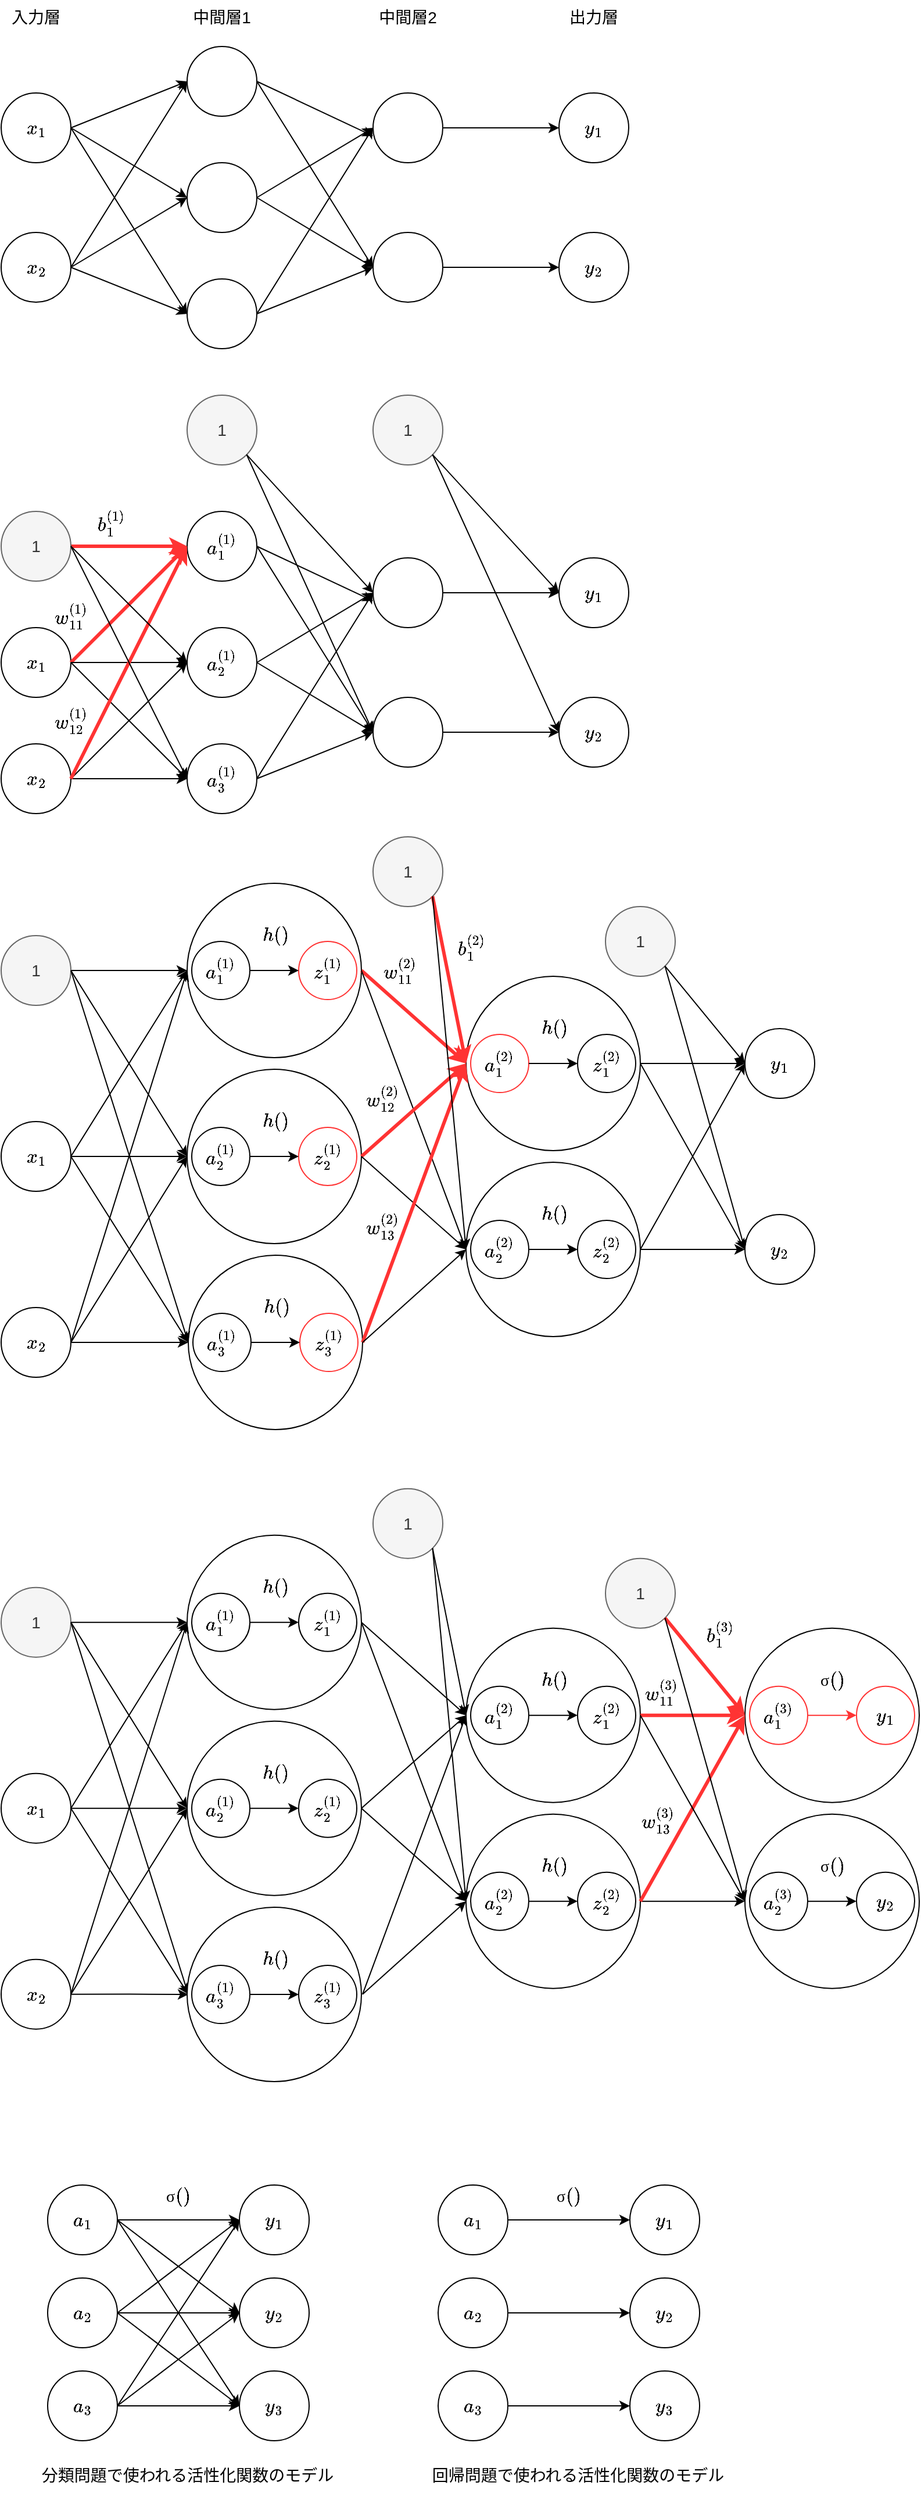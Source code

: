 <mxfile version="11.3.0" type="device" pages="1"><diagram id="qbLqMQYw65ycDxyGCVE3" name="ページ1"><mxGraphModel dx="1341" dy="803" grid="1" gridSize="10" guides="1" tooltips="1" connect="1" arrows="1" fold="1" page="1" pageScale="1" pageWidth="827" pageHeight="1169" math="1" shadow="0"><root><mxCell id="0"/><mxCell id="1" parent="0"/><mxCell id="7dfQ7ddmre_isDgvShZw-1" value="`x_1`" style="ellipse;whiteSpace=wrap;html=1;aspect=fixed;fontSize=14;" parent="1" vertex="1"><mxGeometry x="40" y="120" width="60" height="60" as="geometry"/></mxCell><mxCell id="7dfQ7ddmre_isDgvShZw-2" value="`x_2`" style="ellipse;whiteSpace=wrap;html=1;aspect=fixed;fontSize=14;" parent="1" vertex="1"><mxGeometry x="40" y="240" width="60" height="60" as="geometry"/></mxCell><mxCell id="7dfQ7ddmre_isDgvShZw-3" value="" style="ellipse;whiteSpace=wrap;html=1;aspect=fixed;fontSize=14;" parent="1" vertex="1"><mxGeometry x="200" y="80" width="60" height="60" as="geometry"/></mxCell><mxCell id="7dfQ7ddmre_isDgvShZw-4" value="" style="ellipse;whiteSpace=wrap;html=1;aspect=fixed;fontSize=14;" parent="1" vertex="1"><mxGeometry x="200" y="180" width="60" height="60" as="geometry"/></mxCell><mxCell id="7dfQ7ddmre_isDgvShZw-5" value="" style="ellipse;whiteSpace=wrap;html=1;aspect=fixed;fontSize=14;" parent="1" vertex="1"><mxGeometry x="200" y="280" width="60" height="60" as="geometry"/></mxCell><mxCell id="7dfQ7ddmre_isDgvShZw-24" style="edgeStyle=orthogonalEdgeStyle;rounded=0;orthogonalLoop=1;jettySize=auto;html=1;entryX=0;entryY=0.5;entryDx=0;entryDy=0;fontSize=14;" parent="1" source="7dfQ7ddmre_isDgvShZw-6" target="7dfQ7ddmre_isDgvShZw-8" edge="1"><mxGeometry relative="1" as="geometry"/></mxCell><mxCell id="7dfQ7ddmre_isDgvShZw-6" value="" style="ellipse;whiteSpace=wrap;html=1;aspect=fixed;fontSize=14;" parent="1" vertex="1"><mxGeometry x="360" y="120" width="60" height="60" as="geometry"/></mxCell><mxCell id="7dfQ7ddmre_isDgvShZw-25" style="edgeStyle=orthogonalEdgeStyle;rounded=0;orthogonalLoop=1;jettySize=auto;html=1;entryX=0;entryY=0.5;entryDx=0;entryDy=0;fontSize=14;" parent="1" source="7dfQ7ddmre_isDgvShZw-7" target="7dfQ7ddmre_isDgvShZw-9" edge="1"><mxGeometry relative="1" as="geometry"/></mxCell><mxCell id="7dfQ7ddmre_isDgvShZw-7" value="" style="ellipse;whiteSpace=wrap;html=1;aspect=fixed;fontSize=14;" parent="1" vertex="1"><mxGeometry x="360" y="240" width="60" height="60" as="geometry"/></mxCell><mxCell id="7dfQ7ddmre_isDgvShZw-8" value="`y_1`" style="ellipse;whiteSpace=wrap;html=1;aspect=fixed;fontSize=14;" parent="1" vertex="1"><mxGeometry x="520" y="120" width="60" height="60" as="geometry"/></mxCell><mxCell id="7dfQ7ddmre_isDgvShZw-9" value="`y_2`" style="ellipse;whiteSpace=wrap;html=1;aspect=fixed;fontSize=14;" parent="1" vertex="1"><mxGeometry x="520" y="240" width="60" height="60" as="geometry"/></mxCell><mxCell id="7dfQ7ddmre_isDgvShZw-10" value="" style="endArrow=classic;html=1;fontSize=14;exitX=1;exitY=0.5;exitDx=0;exitDy=0;entryX=0;entryY=0.5;entryDx=0;entryDy=0;" parent="1" source="7dfQ7ddmre_isDgvShZw-1" target="7dfQ7ddmre_isDgvShZw-3" edge="1"><mxGeometry width="50" height="50" relative="1" as="geometry"><mxPoint x="110" y="150" as="sourcePoint"/><mxPoint x="160" y="100" as="targetPoint"/></mxGeometry></mxCell><mxCell id="7dfQ7ddmre_isDgvShZw-12" value="" style="endArrow=classic;html=1;fontSize=14;exitX=1;exitY=0.5;exitDx=0;exitDy=0;entryX=0;entryY=0.5;entryDx=0;entryDy=0;" parent="1" source="7dfQ7ddmre_isDgvShZw-1" target="7dfQ7ddmre_isDgvShZw-4" edge="1"><mxGeometry width="50" height="50" relative="1" as="geometry"><mxPoint x="110" y="150" as="sourcePoint"/><mxPoint x="160" y="100" as="targetPoint"/></mxGeometry></mxCell><mxCell id="7dfQ7ddmre_isDgvShZw-14" value="" style="endArrow=classic;html=1;fontSize=14;exitX=1;exitY=0.5;exitDx=0;exitDy=0;entryX=0;entryY=0.5;entryDx=0;entryDy=0;" parent="1" source="7dfQ7ddmre_isDgvShZw-1" target="7dfQ7ddmre_isDgvShZw-5" edge="1"><mxGeometry width="50" height="50" relative="1" as="geometry"><mxPoint x="110" y="150" as="sourcePoint"/><mxPoint x="160" y="100" as="targetPoint"/></mxGeometry></mxCell><mxCell id="7dfQ7ddmre_isDgvShZw-15" value="" style="endArrow=classic;html=1;fontSize=14;exitX=1;exitY=0.5;exitDx=0;exitDy=0;entryX=0;entryY=0.5;entryDx=0;entryDy=0;" parent="1" source="7dfQ7ddmre_isDgvShZw-2" target="7dfQ7ddmre_isDgvShZw-5" edge="1"><mxGeometry width="50" height="50" relative="1" as="geometry"><mxPoint x="100" y="470" as="sourcePoint"/><mxPoint x="150" y="420" as="targetPoint"/></mxGeometry></mxCell><mxCell id="7dfQ7ddmre_isDgvShZw-16" value="" style="endArrow=classic;html=1;fontSize=14;exitX=1;exitY=0.5;exitDx=0;exitDy=0;entryX=0;entryY=0.5;entryDx=0;entryDy=0;" parent="1" source="7dfQ7ddmre_isDgvShZw-2" target="7dfQ7ddmre_isDgvShZw-4" edge="1"><mxGeometry width="50" height="50" relative="1" as="geometry"><mxPoint x="100" y="470" as="sourcePoint"/><mxPoint x="150" y="420" as="targetPoint"/></mxGeometry></mxCell><mxCell id="7dfQ7ddmre_isDgvShZw-17" value="" style="endArrow=classic;html=1;fontSize=14;exitX=1;exitY=0.5;exitDx=0;exitDy=0;entryX=0;entryY=0.5;entryDx=0;entryDy=0;" parent="1" source="7dfQ7ddmre_isDgvShZw-2" target="7dfQ7ddmre_isDgvShZw-3" edge="1"><mxGeometry width="50" height="50" relative="1" as="geometry"><mxPoint x="100" y="470" as="sourcePoint"/><mxPoint x="150" y="420" as="targetPoint"/></mxGeometry></mxCell><mxCell id="7dfQ7ddmre_isDgvShZw-18" value="" style="endArrow=classic;html=1;fontSize=14;entryX=0;entryY=0.5;entryDx=0;entryDy=0;exitX=1;exitY=0.5;exitDx=0;exitDy=0;" parent="1" source="7dfQ7ddmre_isDgvShZw-5" target="7dfQ7ddmre_isDgvShZw-7" edge="1"><mxGeometry width="50" height="50" relative="1" as="geometry"><mxPoint x="290" y="490" as="sourcePoint"/><mxPoint x="340" y="440" as="targetPoint"/></mxGeometry></mxCell><mxCell id="7dfQ7ddmre_isDgvShZw-19" value="" style="endArrow=classic;html=1;fontSize=14;entryX=0;entryY=0.5;entryDx=0;entryDy=0;exitX=1;exitY=0.5;exitDx=0;exitDy=0;" parent="1" source="7dfQ7ddmre_isDgvShZw-5" target="7dfQ7ddmre_isDgvShZw-6" edge="1"><mxGeometry width="50" height="50" relative="1" as="geometry"><mxPoint x="290" y="490" as="sourcePoint"/><mxPoint x="340" y="440" as="targetPoint"/></mxGeometry></mxCell><mxCell id="7dfQ7ddmre_isDgvShZw-20" value="" style="endArrow=classic;html=1;fontSize=14;exitX=1;exitY=0.5;exitDx=0;exitDy=0;entryX=0;entryY=0.5;entryDx=0;entryDy=0;" parent="1" source="7dfQ7ddmre_isDgvShZw-4" target="7dfQ7ddmre_isDgvShZw-7" edge="1"><mxGeometry width="50" height="50" relative="1" as="geometry"><mxPoint x="220" y="470" as="sourcePoint"/><mxPoint x="270" y="420" as="targetPoint"/></mxGeometry></mxCell><mxCell id="7dfQ7ddmre_isDgvShZw-21" value="" style="endArrow=classic;html=1;fontSize=14;exitX=1;exitY=0.5;exitDx=0;exitDy=0;entryX=0;entryY=0.5;entryDx=0;entryDy=0;" parent="1" source="7dfQ7ddmre_isDgvShZw-4" target="7dfQ7ddmre_isDgvShZw-6" edge="1"><mxGeometry width="50" height="50" relative="1" as="geometry"><mxPoint x="220" y="470" as="sourcePoint"/><mxPoint x="270" y="420" as="targetPoint"/></mxGeometry></mxCell><mxCell id="7dfQ7ddmre_isDgvShZw-22" value="" style="endArrow=classic;html=1;fontSize=14;exitX=1;exitY=0.5;exitDx=0;exitDy=0;entryX=0;entryY=0.617;entryDx=0;entryDy=0;entryPerimeter=0;" parent="1" source="7dfQ7ddmre_isDgvShZw-3" target="7dfQ7ddmre_isDgvShZw-6" edge="1"><mxGeometry width="50" height="50" relative="1" as="geometry"><mxPoint x="330" y="410" as="sourcePoint"/><mxPoint x="380" y="360" as="targetPoint"/></mxGeometry></mxCell><mxCell id="7dfQ7ddmre_isDgvShZw-23" value="" style="endArrow=classic;html=1;fontSize=14;exitX=1;exitY=0.5;exitDx=0;exitDy=0;entryX=0;entryY=0.5;entryDx=0;entryDy=0;" parent="1" source="7dfQ7ddmre_isDgvShZw-3" target="7dfQ7ddmre_isDgvShZw-7" edge="1"><mxGeometry width="50" height="50" relative="1" as="geometry"><mxPoint x="330" y="410" as="sourcePoint"/><mxPoint x="380" y="360" as="targetPoint"/></mxGeometry></mxCell><mxCell id="7dfQ7ddmre_isDgvShZw-26" value="入力層" style="text;html=1;strokeColor=none;fillColor=none;align=center;verticalAlign=middle;whiteSpace=wrap;rounded=0;fontSize=14;" parent="1" vertex="1"><mxGeometry x="40" y="40" width="60" height="30" as="geometry"/></mxCell><mxCell id="7dfQ7ddmre_isDgvShZw-27" value="中間層1" style="text;html=1;strokeColor=none;fillColor=none;align=center;verticalAlign=middle;whiteSpace=wrap;rounded=0;fontSize=14;" parent="1" vertex="1"><mxGeometry x="200" y="40" width="60" height="30" as="geometry"/></mxCell><mxCell id="7dfQ7ddmre_isDgvShZw-28" value="中間層2" style="text;html=1;strokeColor=none;fillColor=none;align=center;verticalAlign=middle;whiteSpace=wrap;rounded=0;fontSize=14;" parent="1" vertex="1"><mxGeometry x="360" y="40" width="60" height="30" as="geometry"/></mxCell><mxCell id="7dfQ7ddmre_isDgvShZw-29" value="出力層" style="text;html=1;strokeColor=none;fillColor=none;align=center;verticalAlign=middle;whiteSpace=wrap;rounded=0;fontSize=14;" parent="1" vertex="1"><mxGeometry x="520" y="40" width="60" height="30" as="geometry"/></mxCell><mxCell id="7dfQ7ddmre_isDgvShZw-30" value="`x_1`" style="ellipse;whiteSpace=wrap;html=1;aspect=fixed;fontSize=14;" parent="1" vertex="1"><mxGeometry x="40" y="580" width="60" height="60" as="geometry"/></mxCell><mxCell id="7dfQ7ddmre_isDgvShZw-31" value="`x_2`" style="ellipse;whiteSpace=wrap;html=1;aspect=fixed;fontSize=14;" parent="1" vertex="1"><mxGeometry x="40" y="680" width="60" height="60" as="geometry"/></mxCell><mxCell id="7dfQ7ddmre_isDgvShZw-32" value="`a_1^{(1)}`" style="ellipse;whiteSpace=wrap;html=1;aspect=fixed;fontSize=14;" parent="1" vertex="1"><mxGeometry x="200" y="480" width="60" height="60" as="geometry"/></mxCell><mxCell id="7dfQ7ddmre_isDgvShZw-33" value="&lt;span style=&quot;white-space: normal&quot;&gt;`a_2^{(1)}`&lt;/span&gt;" style="ellipse;whiteSpace=wrap;html=1;aspect=fixed;fontSize=14;" parent="1" vertex="1"><mxGeometry x="200" y="580" width="60" height="60" as="geometry"/></mxCell><mxCell id="7dfQ7ddmre_isDgvShZw-34" value="&lt;span style=&quot;white-space: normal&quot;&gt;`a_3^{(1)}`&lt;/span&gt;" style="ellipse;whiteSpace=wrap;html=1;aspect=fixed;fontSize=14;" parent="1" vertex="1"><mxGeometry x="200" y="680" width="60" height="60" as="geometry"/></mxCell><mxCell id="7dfQ7ddmre_isDgvShZw-35" style="edgeStyle=orthogonalEdgeStyle;rounded=0;orthogonalLoop=1;jettySize=auto;html=1;entryX=0;entryY=0.5;entryDx=0;entryDy=0;fontSize=14;" parent="1" source="7dfQ7ddmre_isDgvShZw-36" target="7dfQ7ddmre_isDgvShZw-39" edge="1"><mxGeometry relative="1" as="geometry"/></mxCell><mxCell id="7dfQ7ddmre_isDgvShZw-36" value="" style="ellipse;whiteSpace=wrap;html=1;aspect=fixed;fontSize=14;" parent="1" vertex="1"><mxGeometry x="360" y="520" width="60" height="60" as="geometry"/></mxCell><mxCell id="7dfQ7ddmre_isDgvShZw-37" style="edgeStyle=orthogonalEdgeStyle;rounded=0;orthogonalLoop=1;jettySize=auto;html=1;entryX=0;entryY=0.5;entryDx=0;entryDy=0;fontSize=14;" parent="1" source="7dfQ7ddmre_isDgvShZw-38" target="7dfQ7ddmre_isDgvShZw-40" edge="1"><mxGeometry relative="1" as="geometry"/></mxCell><mxCell id="7dfQ7ddmre_isDgvShZw-38" value="" style="ellipse;whiteSpace=wrap;html=1;aspect=fixed;fontSize=14;" parent="1" vertex="1"><mxGeometry x="360" y="640" width="60" height="60" as="geometry"/></mxCell><mxCell id="7dfQ7ddmre_isDgvShZw-39" value="`y_1`" style="ellipse;whiteSpace=wrap;html=1;aspect=fixed;fontSize=14;" parent="1" vertex="1"><mxGeometry x="520" y="520" width="60" height="60" as="geometry"/></mxCell><mxCell id="7dfQ7ddmre_isDgvShZw-40" value="`y_2`" style="ellipse;whiteSpace=wrap;html=1;aspect=fixed;fontSize=14;" parent="1" vertex="1"><mxGeometry x="520" y="640" width="60" height="60" as="geometry"/></mxCell><mxCell id="7dfQ7ddmre_isDgvShZw-41" value="" style="endArrow=classic;html=1;fontSize=14;exitX=1;exitY=0.5;exitDx=0;exitDy=0;entryX=0;entryY=0.5;entryDx=0;entryDy=0;fillColor=#f8cecc;strokeColor=#FF3333;strokeWidth=3;" parent="1" source="7dfQ7ddmre_isDgvShZw-30" target="7dfQ7ddmre_isDgvShZw-32" edge="1"><mxGeometry width="50" height="50" relative="1" as="geometry"><mxPoint x="110" y="550" as="sourcePoint"/><mxPoint x="160" y="500" as="targetPoint"/></mxGeometry></mxCell><mxCell id="7dfQ7ddmre_isDgvShZw-42" value="" style="endArrow=classic;html=1;fontSize=14;exitX=1;exitY=0.5;exitDx=0;exitDy=0;entryX=0;entryY=0.5;entryDx=0;entryDy=0;" parent="1" source="7dfQ7ddmre_isDgvShZw-30" target="7dfQ7ddmre_isDgvShZw-33" edge="1"><mxGeometry width="50" height="50" relative="1" as="geometry"><mxPoint x="110" y="550" as="sourcePoint"/><mxPoint x="160" y="500" as="targetPoint"/></mxGeometry></mxCell><mxCell id="7dfQ7ddmre_isDgvShZw-43" value="" style="endArrow=classic;html=1;fontSize=14;exitX=1;exitY=0.5;exitDx=0;exitDy=0;entryX=0;entryY=0.5;entryDx=0;entryDy=0;" parent="1" source="7dfQ7ddmre_isDgvShZw-30" target="7dfQ7ddmre_isDgvShZw-34" edge="1"><mxGeometry width="50" height="50" relative="1" as="geometry"><mxPoint x="110" y="550" as="sourcePoint"/><mxPoint x="160" y="500" as="targetPoint"/></mxGeometry></mxCell><mxCell id="7dfQ7ddmre_isDgvShZw-44" value="" style="endArrow=classic;html=1;fontSize=14;exitX=1;exitY=0.5;exitDx=0;exitDy=0;entryX=0;entryY=0.5;entryDx=0;entryDy=0;" parent="1" source="7dfQ7ddmre_isDgvShZw-31" target="7dfQ7ddmre_isDgvShZw-34" edge="1"><mxGeometry width="50" height="50" relative="1" as="geometry"><mxPoint x="100" y="870" as="sourcePoint"/><mxPoint x="150" y="820" as="targetPoint"/></mxGeometry></mxCell><mxCell id="7dfQ7ddmre_isDgvShZw-45" value="" style="endArrow=classic;html=1;fontSize=14;exitX=1;exitY=0.5;exitDx=0;exitDy=0;entryX=0;entryY=0.5;entryDx=0;entryDy=0;" parent="1" source="7dfQ7ddmre_isDgvShZw-31" target="7dfQ7ddmre_isDgvShZw-33" edge="1"><mxGeometry width="50" height="50" relative="1" as="geometry"><mxPoint x="100" y="870" as="sourcePoint"/><mxPoint x="150" y="820" as="targetPoint"/></mxGeometry></mxCell><mxCell id="7dfQ7ddmre_isDgvShZw-46" value="" style="endArrow=classic;html=1;fontSize=14;exitX=1;exitY=0.5;exitDx=0;exitDy=0;entryX=0;entryY=0.5;entryDx=0;entryDy=0;fillColor=#f8cecc;strokeColor=#FF3333;strokeWidth=3;" parent="1" source="7dfQ7ddmre_isDgvShZw-31" target="7dfQ7ddmre_isDgvShZw-32" edge="1"><mxGeometry width="50" height="50" relative="1" as="geometry"><mxPoint x="100" y="870" as="sourcePoint"/><mxPoint x="150" y="820" as="targetPoint"/></mxGeometry></mxCell><mxCell id="7dfQ7ddmre_isDgvShZw-47" value="" style="endArrow=classic;html=1;fontSize=14;entryX=0;entryY=0.5;entryDx=0;entryDy=0;exitX=1;exitY=0.5;exitDx=0;exitDy=0;" parent="1" source="7dfQ7ddmre_isDgvShZw-34" target="7dfQ7ddmre_isDgvShZw-38" edge="1"><mxGeometry width="50" height="50" relative="1" as="geometry"><mxPoint x="290" y="890" as="sourcePoint"/><mxPoint x="340" y="840" as="targetPoint"/></mxGeometry></mxCell><mxCell id="7dfQ7ddmre_isDgvShZw-48" value="" style="endArrow=classic;html=1;fontSize=14;entryX=0;entryY=0.5;entryDx=0;entryDy=0;exitX=1;exitY=0.5;exitDx=0;exitDy=0;" parent="1" source="7dfQ7ddmre_isDgvShZw-34" target="7dfQ7ddmre_isDgvShZw-36" edge="1"><mxGeometry width="50" height="50" relative="1" as="geometry"><mxPoint x="290" y="890" as="sourcePoint"/><mxPoint x="340" y="840" as="targetPoint"/></mxGeometry></mxCell><mxCell id="7dfQ7ddmre_isDgvShZw-49" value="" style="endArrow=classic;html=1;fontSize=14;exitX=1;exitY=0.5;exitDx=0;exitDy=0;entryX=0;entryY=0.5;entryDx=0;entryDy=0;" parent="1" source="7dfQ7ddmre_isDgvShZw-33" target="7dfQ7ddmre_isDgvShZw-38" edge="1"><mxGeometry width="50" height="50" relative="1" as="geometry"><mxPoint x="220" y="870" as="sourcePoint"/><mxPoint x="270" y="820" as="targetPoint"/></mxGeometry></mxCell><mxCell id="7dfQ7ddmre_isDgvShZw-50" value="" style="endArrow=classic;html=1;fontSize=14;exitX=1;exitY=0.5;exitDx=0;exitDy=0;entryX=0;entryY=0.5;entryDx=0;entryDy=0;" parent="1" source="7dfQ7ddmre_isDgvShZw-33" target="7dfQ7ddmre_isDgvShZw-36" edge="1"><mxGeometry width="50" height="50" relative="1" as="geometry"><mxPoint x="220" y="870" as="sourcePoint"/><mxPoint x="270" y="820" as="targetPoint"/></mxGeometry></mxCell><mxCell id="7dfQ7ddmre_isDgvShZw-51" value="" style="endArrow=classic;html=1;fontSize=14;exitX=1;exitY=0.5;exitDx=0;exitDy=0;entryX=0;entryY=0.617;entryDx=0;entryDy=0;entryPerimeter=0;" parent="1" source="7dfQ7ddmre_isDgvShZw-32" target="7dfQ7ddmre_isDgvShZw-36" edge="1"><mxGeometry width="50" height="50" relative="1" as="geometry"><mxPoint x="330" y="810" as="sourcePoint"/><mxPoint x="380" y="760" as="targetPoint"/></mxGeometry></mxCell><mxCell id="7dfQ7ddmre_isDgvShZw-52" value="" style="endArrow=classic;html=1;fontSize=14;exitX=1;exitY=0.5;exitDx=0;exitDy=0;entryX=0;entryY=0.5;entryDx=0;entryDy=0;" parent="1" source="7dfQ7ddmre_isDgvShZw-32" target="7dfQ7ddmre_isDgvShZw-38" edge="1"><mxGeometry width="50" height="50" relative="1" as="geometry"><mxPoint x="330" y="810" as="sourcePoint"/><mxPoint x="380" y="760" as="targetPoint"/></mxGeometry></mxCell><mxCell id="7dfQ7ddmre_isDgvShZw-56" style="edgeStyle=orthogonalEdgeStyle;rounded=0;orthogonalLoop=1;jettySize=auto;html=1;entryX=0;entryY=0.5;entryDx=0;entryDy=0;fontSize=14;fillColor=#f8cecc;strokeColor=#FF3333;strokeWidth=3;" parent="1" source="7dfQ7ddmre_isDgvShZw-54" target="7dfQ7ddmre_isDgvShZw-32" edge="1"><mxGeometry relative="1" as="geometry"/></mxCell><mxCell id="7dfQ7ddmre_isDgvShZw-54" value="1" style="ellipse;whiteSpace=wrap;html=1;aspect=fixed;fontSize=14;fillColor=#f5f5f5;strokeColor=#666666;fontColor=#333333;" parent="1" vertex="1"><mxGeometry x="40" y="480" width="60" height="60" as="geometry"/></mxCell><mxCell id="7dfQ7ddmre_isDgvShZw-57" value="`b_{1}^{(1)}`" style="text;html=1;strokeColor=none;fillColor=none;align=center;verticalAlign=middle;whiteSpace=wrap;rounded=0;fontSize=14;" parent="1" vertex="1"><mxGeometry x="110" y="470" width="50" height="40" as="geometry"/></mxCell><mxCell id="7dfQ7ddmre_isDgvShZw-60" value="" style="endArrow=classic;html=1;strokeWidth=1;fontSize=14;exitX=1;exitY=0.5;exitDx=0;exitDy=0;entryX=0;entryY=0.5;entryDx=0;entryDy=0;" parent="1" source="7dfQ7ddmre_isDgvShZw-54" target="7dfQ7ddmre_isDgvShZw-33" edge="1"><mxGeometry width="50" height="50" relative="1" as="geometry"><mxPoint x="370" y="480" as="sourcePoint"/><mxPoint x="420" y="430" as="targetPoint"/></mxGeometry></mxCell><mxCell id="7dfQ7ddmre_isDgvShZw-61" value="" style="endArrow=classic;html=1;strokeWidth=1;fontSize=14;exitX=1;exitY=0.5;exitDx=0;exitDy=0;entryX=0;entryY=0.5;entryDx=0;entryDy=0;" parent="1" source="7dfQ7ddmre_isDgvShZw-54" target="7dfQ7ddmre_isDgvShZw-34" edge="1"><mxGeometry width="50" height="50" relative="1" as="geometry"><mxPoint x="370" y="480" as="sourcePoint"/><mxPoint x="420" y="430" as="targetPoint"/></mxGeometry></mxCell><mxCell id="7dfQ7ddmre_isDgvShZw-53" value="`w_{1 1}^{(1)}`" style="text;html=1;strokeColor=none;fillColor=none;align=center;verticalAlign=middle;whiteSpace=wrap;rounded=0;fontSize=14;" parent="1" vertex="1"><mxGeometry x="75" y="550" width="50" height="40" as="geometry"/></mxCell><mxCell id="7dfQ7ddmre_isDgvShZw-65" value="`w_{1 2}^{(1)}`" style="text;html=1;strokeColor=none;fillColor=none;align=center;verticalAlign=middle;whiteSpace=wrap;rounded=0;fontSize=14;" parent="1" vertex="1"><mxGeometry x="75" y="640" width="50" height="40" as="geometry"/></mxCell><mxCell id="7dfQ7ddmre_isDgvShZw-66" value="1" style="ellipse;whiteSpace=wrap;html=1;aspect=fixed;fontSize=14;fillColor=#f5f5f5;strokeColor=#666666;fontColor=#333333;" parent="1" vertex="1"><mxGeometry x="200" y="380" width="60" height="60" as="geometry"/></mxCell><mxCell id="7dfQ7ddmre_isDgvShZw-67" value="1" style="ellipse;whiteSpace=wrap;html=1;aspect=fixed;fontSize=14;fillColor=#f5f5f5;strokeColor=#666666;fontColor=#333333;" parent="1" vertex="1"><mxGeometry x="360" y="380" width="60" height="60" as="geometry"/></mxCell><mxCell id="7dfQ7ddmre_isDgvShZw-68" value="" style="endArrow=classic;html=1;strokeWidth=1;fontSize=14;exitX=1;exitY=1;exitDx=0;exitDy=0;entryX=0;entryY=0.5;entryDx=0;entryDy=0;" parent="1" source="7dfQ7ddmre_isDgvShZw-66" target="7dfQ7ddmre_isDgvShZw-36" edge="1"><mxGeometry width="50" height="50" relative="1" as="geometry"><mxPoint x="280" y="470" as="sourcePoint"/><mxPoint x="330" y="420" as="targetPoint"/></mxGeometry></mxCell><mxCell id="7dfQ7ddmre_isDgvShZw-69" value="" style="endArrow=classic;html=1;strokeWidth=1;fontSize=14;exitX=1;exitY=1;exitDx=0;exitDy=0;entryX=0;entryY=0.5;entryDx=0;entryDy=0;" parent="1" source="7dfQ7ddmre_isDgvShZw-66" target="7dfQ7ddmre_isDgvShZw-38" edge="1"><mxGeometry width="50" height="50" relative="1" as="geometry"><mxPoint x="280" y="470" as="sourcePoint"/><mxPoint x="330" y="420" as="targetPoint"/></mxGeometry></mxCell><mxCell id="7dfQ7ddmre_isDgvShZw-70" value="" style="endArrow=classic;html=1;strokeWidth=1;fontSize=14;exitX=1;exitY=1;exitDx=0;exitDy=0;entryX=0;entryY=0.5;entryDx=0;entryDy=0;" parent="1" source="7dfQ7ddmre_isDgvShZw-67" target="7dfQ7ddmre_isDgvShZw-39" edge="1"><mxGeometry width="50" height="50" relative="1" as="geometry"><mxPoint x="440" y="490" as="sourcePoint"/><mxPoint x="490" y="440" as="targetPoint"/></mxGeometry></mxCell><mxCell id="7dfQ7ddmre_isDgvShZw-71" value="" style="endArrow=classic;html=1;strokeWidth=1;fontSize=14;exitX=1;exitY=1;exitDx=0;exitDy=0;entryX=0;entryY=0.5;entryDx=0;entryDy=0;" parent="1" source="7dfQ7ddmre_isDgvShZw-67" target="7dfQ7ddmre_isDgvShZw-40" edge="1"><mxGeometry width="50" height="50" relative="1" as="geometry"><mxPoint x="440" y="490" as="sourcePoint"/><mxPoint x="490" y="440" as="targetPoint"/></mxGeometry></mxCell><mxCell id="7dfQ7ddmre_isDgvShZw-72" value="`x_1`" style="ellipse;whiteSpace=wrap;html=1;aspect=fixed;fontSize=14;" parent="1" vertex="1"><mxGeometry x="40" y="1005" width="60" height="60" as="geometry"/></mxCell><mxCell id="7dfQ7ddmre_isDgvShZw-73" value="`x_2`" style="ellipse;whiteSpace=wrap;html=1;aspect=fixed;fontSize=14;" parent="1" vertex="1"><mxGeometry x="40" y="1165" width="60" height="60" as="geometry"/></mxCell><mxCell id="7dfQ7ddmre_isDgvShZw-81" value="`y_1`" style="ellipse;whiteSpace=wrap;html=1;aspect=fixed;fontSize=14;" parent="1" vertex="1"><mxGeometry x="680" y="925" width="60" height="60" as="geometry"/></mxCell><mxCell id="7dfQ7ddmre_isDgvShZw-82" value="`y_2`" style="ellipse;whiteSpace=wrap;html=1;aspect=fixed;fontSize=14;" parent="1" vertex="1"><mxGeometry x="680" y="1085" width="60" height="60" as="geometry"/></mxCell><mxCell id="7dfQ7ddmre_isDgvShZw-95" style="edgeStyle=orthogonalEdgeStyle;rounded=0;orthogonalLoop=1;jettySize=auto;html=1;entryX=0;entryY=0.5;entryDx=0;entryDy=0;fontSize=14;fillColor=#f8cecc;strokeColor=#000000;strokeWidth=1;" parent="1" source="7dfQ7ddmre_isDgvShZw-96" target="7dfQ7ddmre_isDgvShZw-74" edge="1"><mxGeometry relative="1" as="geometry"/></mxCell><mxCell id="7dfQ7ddmre_isDgvShZw-96" value="1" style="ellipse;whiteSpace=wrap;html=1;aspect=fixed;fontSize=14;fillColor=#f5f5f5;strokeColor=#666666;fontColor=#333333;" parent="1" vertex="1"><mxGeometry x="40" y="845" width="60" height="60" as="geometry"/></mxCell><mxCell id="7dfQ7ddmre_isDgvShZw-102" value="1" style="ellipse;whiteSpace=wrap;html=1;aspect=fixed;fontSize=14;fillColor=#f5f5f5;strokeColor=#666666;fontColor=#333333;" parent="1" vertex="1"><mxGeometry x="360" y="760" width="60" height="60" as="geometry"/></mxCell><mxCell id="7dfQ7ddmre_isDgvShZw-103" value="1" style="ellipse;whiteSpace=wrap;html=1;aspect=fixed;fontSize=14;fillColor=#f5f5f5;strokeColor=#666666;fontColor=#333333;" parent="1" vertex="1"><mxGeometry x="560" y="820" width="60" height="60" as="geometry"/></mxCell><mxCell id="7dfQ7ddmre_isDgvShZw-112" value="" style="group" parent="1" vertex="1" connectable="0"><mxGeometry x="200" y="800" width="150" height="150" as="geometry"/></mxCell><mxCell id="7dfQ7ddmre_isDgvShZw-74" value="" style="ellipse;whiteSpace=wrap;html=1;aspect=fixed;fontSize=14;" parent="7dfQ7ddmre_isDgvShZw-112" vertex="1"><mxGeometry width="150" height="150" as="geometry"/></mxCell><mxCell id="7dfQ7ddmre_isDgvShZw-108" value="&lt;span style=&quot;white-space: normal&quot;&gt;`a_1^{(1)}`&lt;/span&gt;" style="ellipse;whiteSpace=wrap;html=1;aspect=fixed;fontSize=14;" parent="7dfQ7ddmre_isDgvShZw-112" vertex="1"><mxGeometry x="4" y="50" width="50" height="50" as="geometry"/></mxCell><mxCell id="7dfQ7ddmre_isDgvShZw-109" value="&lt;span style=&quot;white-space: normal&quot;&gt;`z_1^{(1)}`&lt;/span&gt;" style="ellipse;whiteSpace=wrap;html=1;aspect=fixed;fontSize=14;strokeColor=#FF3333;" parent="7dfQ7ddmre_isDgvShZw-112" vertex="1"><mxGeometry x="96" y="50" width="50" height="50" as="geometry"/></mxCell><mxCell id="7dfQ7ddmre_isDgvShZw-110" style="edgeStyle=orthogonalEdgeStyle;rounded=0;orthogonalLoop=1;jettySize=auto;html=1;exitX=1;exitY=0.5;exitDx=0;exitDy=0;entryX=0;entryY=0.5;entryDx=0;entryDy=0;strokeColor=#000000;strokeWidth=1;fontSize=14;" parent="7dfQ7ddmre_isDgvShZw-112" source="7dfQ7ddmre_isDgvShZw-108" target="7dfQ7ddmre_isDgvShZw-109" edge="1"><mxGeometry relative="1" as="geometry"/></mxCell><mxCell id="7dfQ7ddmre_isDgvShZw-111" value="`h()`" style="text;html=1;strokeColor=none;fillColor=none;align=center;verticalAlign=middle;whiteSpace=wrap;rounded=0;fontSize=14;" parent="7dfQ7ddmre_isDgvShZw-112" vertex="1"><mxGeometry x="56" y="30" width="40" height="30" as="geometry"/></mxCell><mxCell id="7dfQ7ddmre_isDgvShZw-113" value="" style="group" parent="1" vertex="1" connectable="0"><mxGeometry x="200" y="960" width="150" height="150" as="geometry"/></mxCell><mxCell id="7dfQ7ddmre_isDgvShZw-114" value="" style="ellipse;whiteSpace=wrap;html=1;aspect=fixed;fontSize=14;" parent="7dfQ7ddmre_isDgvShZw-113" vertex="1"><mxGeometry width="150" height="150" as="geometry"/></mxCell><mxCell id="7dfQ7ddmre_isDgvShZw-115" value="&lt;span style=&quot;white-space: normal&quot;&gt;`a_2^{(1)}`&lt;/span&gt;" style="ellipse;whiteSpace=wrap;html=1;aspect=fixed;fontSize=14;" parent="7dfQ7ddmre_isDgvShZw-113" vertex="1"><mxGeometry x="4" y="50" width="50" height="50" as="geometry"/></mxCell><mxCell id="7dfQ7ddmre_isDgvShZw-116" value="&lt;span style=&quot;white-space: normal&quot;&gt;`z_2^{(1)}`&lt;/span&gt;" style="ellipse;whiteSpace=wrap;html=1;aspect=fixed;fontSize=14;strokeColor=#FF3333;" parent="7dfQ7ddmre_isDgvShZw-113" vertex="1"><mxGeometry x="96" y="50" width="50" height="50" as="geometry"/></mxCell><mxCell id="7dfQ7ddmre_isDgvShZw-117" style="edgeStyle=orthogonalEdgeStyle;rounded=0;orthogonalLoop=1;jettySize=auto;html=1;exitX=1;exitY=0.5;exitDx=0;exitDy=0;entryX=0;entryY=0.5;entryDx=0;entryDy=0;strokeColor=#000000;strokeWidth=1;fontSize=14;" parent="7dfQ7ddmre_isDgvShZw-113" source="7dfQ7ddmre_isDgvShZw-115" target="7dfQ7ddmre_isDgvShZw-116" edge="1"><mxGeometry relative="1" as="geometry"/></mxCell><mxCell id="7dfQ7ddmre_isDgvShZw-118" value="`h()`" style="text;html=1;strokeColor=none;fillColor=none;align=center;verticalAlign=middle;whiteSpace=wrap;rounded=0;fontSize=14;" parent="7dfQ7ddmre_isDgvShZw-113" vertex="1"><mxGeometry x="56" y="30" width="40" height="30" as="geometry"/></mxCell><mxCell id="7dfQ7ddmre_isDgvShZw-119" value="" style="group" parent="1" vertex="1" connectable="0"><mxGeometry x="201" y="1120" width="150" height="150" as="geometry"/></mxCell><mxCell id="7dfQ7ddmre_isDgvShZw-120" value="" style="ellipse;whiteSpace=wrap;html=1;aspect=fixed;fontSize=14;" parent="7dfQ7ddmre_isDgvShZw-119" vertex="1"><mxGeometry width="150" height="150" as="geometry"/></mxCell><mxCell id="7dfQ7ddmre_isDgvShZw-121" value="&lt;span style=&quot;white-space: normal&quot;&gt;`a_3^{(1)}`&lt;/span&gt;" style="ellipse;whiteSpace=wrap;html=1;aspect=fixed;fontSize=14;" parent="7dfQ7ddmre_isDgvShZw-119" vertex="1"><mxGeometry x="4" y="50" width="50" height="50" as="geometry"/></mxCell><mxCell id="7dfQ7ddmre_isDgvShZw-122" value="&lt;span style=&quot;white-space: normal&quot;&gt;`z_3^{(1)}`&lt;/span&gt;" style="ellipse;whiteSpace=wrap;html=1;aspect=fixed;fontSize=14;strokeColor=#FF3333;" parent="7dfQ7ddmre_isDgvShZw-119" vertex="1"><mxGeometry x="96" y="50" width="50" height="50" as="geometry"/></mxCell><mxCell id="7dfQ7ddmre_isDgvShZw-123" style="edgeStyle=orthogonalEdgeStyle;rounded=0;orthogonalLoop=1;jettySize=auto;html=1;exitX=1;exitY=0.5;exitDx=0;exitDy=0;entryX=0;entryY=0.5;entryDx=0;entryDy=0;strokeColor=#000000;strokeWidth=1;fontSize=14;" parent="7dfQ7ddmre_isDgvShZw-119" source="7dfQ7ddmre_isDgvShZw-121" target="7dfQ7ddmre_isDgvShZw-122" edge="1"><mxGeometry relative="1" as="geometry"/></mxCell><mxCell id="7dfQ7ddmre_isDgvShZw-124" value="`h()`" style="text;html=1;strokeColor=none;fillColor=none;align=center;verticalAlign=middle;whiteSpace=wrap;rounded=0;fontSize=14;" parent="7dfQ7ddmre_isDgvShZw-119" vertex="1"><mxGeometry x="56" y="30" width="40" height="30" as="geometry"/></mxCell><mxCell id="7dfQ7ddmre_isDgvShZw-126" style="edgeStyle=orthogonalEdgeStyle;rounded=0;orthogonalLoop=1;jettySize=auto;html=1;strokeColor=#000000;strokeWidth=1;fontSize=14;exitX=1;exitY=0.5;exitDx=0;exitDy=0;" parent="1" source="7dfQ7ddmre_isDgvShZw-72" target="7dfQ7ddmre_isDgvShZw-114" edge="1"><mxGeometry relative="1" as="geometry"/></mxCell><mxCell id="7dfQ7ddmre_isDgvShZw-127" style="edgeStyle=orthogonalEdgeStyle;rounded=0;orthogonalLoop=1;jettySize=auto;html=1;strokeColor=#000000;strokeWidth=1;fontSize=14;exitX=1;exitY=0.5;exitDx=0;exitDy=0;" parent="1" source="7dfQ7ddmre_isDgvShZw-73" target="7dfQ7ddmre_isDgvShZw-120" edge="1"><mxGeometry relative="1" as="geometry"/></mxCell><mxCell id="7dfQ7ddmre_isDgvShZw-128" value="" style="endArrow=classic;html=1;strokeColor=#000000;strokeWidth=1;fontSize=14;exitX=1;exitY=0.5;exitDx=0;exitDy=0;entryX=0;entryY=0.5;entryDx=0;entryDy=0;" parent="1" source="7dfQ7ddmre_isDgvShZw-96" target="7dfQ7ddmre_isDgvShZw-114" edge="1"><mxGeometry width="50" height="50" relative="1" as="geometry"><mxPoint x="120" y="990" as="sourcePoint"/><mxPoint x="170" y="940" as="targetPoint"/></mxGeometry></mxCell><mxCell id="7dfQ7ddmre_isDgvShZw-129" value="" style="endArrow=classic;html=1;strokeColor=#000000;strokeWidth=1;fontSize=14;exitX=1;exitY=0.5;exitDx=0;exitDy=0;entryX=0;entryY=0.5;entryDx=0;entryDy=0;" parent="1" source="7dfQ7ddmre_isDgvShZw-96" target="7dfQ7ddmre_isDgvShZw-120" edge="1"><mxGeometry width="50" height="50" relative="1" as="geometry"><mxPoint x="120" y="990" as="sourcePoint"/><mxPoint x="170" y="940" as="targetPoint"/></mxGeometry></mxCell><mxCell id="7dfQ7ddmre_isDgvShZw-130" value="" style="endArrow=classic;html=1;strokeColor=#000000;strokeWidth=1;fontSize=14;exitX=1;exitY=0.5;exitDx=0;exitDy=0;entryX=0;entryY=0.5;entryDx=0;entryDy=0;" parent="1" source="7dfQ7ddmre_isDgvShZw-72" target="7dfQ7ddmre_isDgvShZw-74" edge="1"><mxGeometry width="50" height="50" relative="1" as="geometry"><mxPoint x="100" y="1140" as="sourcePoint"/><mxPoint x="150" y="1090" as="targetPoint"/></mxGeometry></mxCell><mxCell id="7dfQ7ddmre_isDgvShZw-137" value="" style="endArrow=classic;html=1;strokeColor=#000000;strokeWidth=1;fontSize=14;exitX=1;exitY=0.5;exitDx=0;exitDy=0;entryX=0;entryY=0.5;entryDx=0;entryDy=0;" parent="1" source="7dfQ7ddmre_isDgvShZw-72" target="7dfQ7ddmre_isDgvShZw-120" edge="1"><mxGeometry width="50" height="50" relative="1" as="geometry"><mxPoint x="100" y="1140" as="sourcePoint"/><mxPoint x="150" y="1090" as="targetPoint"/></mxGeometry></mxCell><mxCell id="7dfQ7ddmre_isDgvShZw-138" value="" style="endArrow=classic;html=1;strokeColor=#000000;strokeWidth=1;fontSize=14;exitX=1;exitY=0.5;exitDx=0;exitDy=0;entryX=0;entryY=0.5;entryDx=0;entryDy=0;" parent="1" source="7dfQ7ddmre_isDgvShZw-73" target="7dfQ7ddmre_isDgvShZw-114" edge="1"><mxGeometry width="50" height="50" relative="1" as="geometry"><mxPoint x="110" y="1180" as="sourcePoint"/><mxPoint x="160" y="1130" as="targetPoint"/></mxGeometry></mxCell><mxCell id="7dfQ7ddmre_isDgvShZw-139" value="" style="endArrow=classic;html=1;strokeColor=#000000;strokeWidth=1;fontSize=14;exitX=1;exitY=0.5;exitDx=0;exitDy=0;entryX=0;entryY=0.5;entryDx=0;entryDy=0;" parent="1" source="7dfQ7ddmre_isDgvShZw-73" target="7dfQ7ddmre_isDgvShZw-74" edge="1"><mxGeometry width="50" height="50" relative="1" as="geometry"><mxPoint x="110" y="1180" as="sourcePoint"/><mxPoint x="160" y="1130" as="targetPoint"/></mxGeometry></mxCell><mxCell id="7dfQ7ddmre_isDgvShZw-140" value="" style="group" parent="1" vertex="1" connectable="0"><mxGeometry x="440" y="880" width="150" height="150" as="geometry"/></mxCell><mxCell id="7dfQ7ddmre_isDgvShZw-141" value="" style="ellipse;whiteSpace=wrap;html=1;aspect=fixed;fontSize=14;" parent="7dfQ7ddmre_isDgvShZw-140" vertex="1"><mxGeometry width="150" height="150" as="geometry"/></mxCell><mxCell id="7dfQ7ddmre_isDgvShZw-142" value="&lt;span style=&quot;white-space: normal&quot;&gt;`a_1^{(2)}`&lt;/span&gt;" style="ellipse;whiteSpace=wrap;html=1;aspect=fixed;fontSize=14;strokeColor=#FF3333;" parent="7dfQ7ddmre_isDgvShZw-140" vertex="1"><mxGeometry x="4" y="50" width="50" height="50" as="geometry"/></mxCell><mxCell id="7dfQ7ddmre_isDgvShZw-143" value="&lt;span style=&quot;white-space: normal&quot;&gt;`z_1^{(2)}`&lt;/span&gt;" style="ellipse;whiteSpace=wrap;html=1;aspect=fixed;fontSize=14;" parent="7dfQ7ddmre_isDgvShZw-140" vertex="1"><mxGeometry x="96" y="50" width="50" height="50" as="geometry"/></mxCell><mxCell id="7dfQ7ddmre_isDgvShZw-144" style="edgeStyle=orthogonalEdgeStyle;rounded=0;orthogonalLoop=1;jettySize=auto;html=1;exitX=1;exitY=0.5;exitDx=0;exitDy=0;entryX=0;entryY=0.5;entryDx=0;entryDy=0;strokeColor=#000000;strokeWidth=1;fontSize=14;" parent="7dfQ7ddmre_isDgvShZw-140" source="7dfQ7ddmre_isDgvShZw-142" target="7dfQ7ddmre_isDgvShZw-143" edge="1"><mxGeometry relative="1" as="geometry"/></mxCell><mxCell id="7dfQ7ddmre_isDgvShZw-145" value="`h()`" style="text;html=1;strokeColor=none;fillColor=none;align=center;verticalAlign=middle;whiteSpace=wrap;rounded=0;fontSize=14;" parent="7dfQ7ddmre_isDgvShZw-140" vertex="1"><mxGeometry x="56" y="30" width="40" height="30" as="geometry"/></mxCell><mxCell id="7dfQ7ddmre_isDgvShZw-146" value="" style="group" parent="1" vertex="1" connectable="0"><mxGeometry x="440" y="1040" width="150" height="150" as="geometry"/></mxCell><mxCell id="7dfQ7ddmre_isDgvShZw-147" value="" style="ellipse;whiteSpace=wrap;html=1;aspect=fixed;fontSize=14;" parent="7dfQ7ddmre_isDgvShZw-146" vertex="1"><mxGeometry width="150" height="150" as="geometry"/></mxCell><mxCell id="7dfQ7ddmre_isDgvShZw-148" value="&lt;span style=&quot;white-space: normal&quot;&gt;`a_2^{(2)}`&lt;/span&gt;" style="ellipse;whiteSpace=wrap;html=1;aspect=fixed;fontSize=14;" parent="7dfQ7ddmre_isDgvShZw-146" vertex="1"><mxGeometry x="4" y="50" width="50" height="50" as="geometry"/></mxCell><mxCell id="7dfQ7ddmre_isDgvShZw-149" value="&lt;span style=&quot;white-space: normal&quot;&gt;`z_2^{(2)}`&lt;/span&gt;" style="ellipse;whiteSpace=wrap;html=1;aspect=fixed;fontSize=14;" parent="7dfQ7ddmre_isDgvShZw-146" vertex="1"><mxGeometry x="96" y="50" width="50" height="50" as="geometry"/></mxCell><mxCell id="7dfQ7ddmre_isDgvShZw-150" style="edgeStyle=orthogonalEdgeStyle;rounded=0;orthogonalLoop=1;jettySize=auto;html=1;exitX=1;exitY=0.5;exitDx=0;exitDy=0;entryX=0;entryY=0.5;entryDx=0;entryDy=0;strokeColor=#000000;strokeWidth=1;fontSize=14;" parent="7dfQ7ddmre_isDgvShZw-146" source="7dfQ7ddmre_isDgvShZw-148" target="7dfQ7ddmre_isDgvShZw-149" edge="1"><mxGeometry relative="1" as="geometry"/></mxCell><mxCell id="7dfQ7ddmre_isDgvShZw-151" value="`h()`" style="text;html=1;strokeColor=none;fillColor=none;align=center;verticalAlign=middle;whiteSpace=wrap;rounded=0;fontSize=14;" parent="7dfQ7ddmre_isDgvShZw-146" vertex="1"><mxGeometry x="56" y="30" width="40" height="30" as="geometry"/></mxCell><mxCell id="7dfQ7ddmre_isDgvShZw-152" value="" style="endArrow=classic;html=1;strokeColor=#FF3333;strokeWidth=3;fontSize=14;exitX=1;exitY=0.5;exitDx=0;exitDy=0;entryX=0;entryY=0.5;entryDx=0;entryDy=0;" parent="1" source="7dfQ7ddmre_isDgvShZw-74" target="7dfQ7ddmre_isDgvShZw-141" edge="1"><mxGeometry width="50" height="50" relative="1" as="geometry"><mxPoint x="370" y="990" as="sourcePoint"/><mxPoint x="420" y="940" as="targetPoint"/></mxGeometry></mxCell><mxCell id="7dfQ7ddmre_isDgvShZw-153" value="" style="endArrow=classic;html=1;strokeColor=#000000;strokeWidth=1;fontSize=14;exitX=1;exitY=0.5;exitDx=0;exitDy=0;entryX=0;entryY=0.5;entryDx=0;entryDy=0;" parent="1" source="7dfQ7ddmre_isDgvShZw-74" target="7dfQ7ddmre_isDgvShZw-147" edge="1"><mxGeometry width="50" height="50" relative="1" as="geometry"><mxPoint x="370" y="990" as="sourcePoint"/><mxPoint x="420" y="940" as="targetPoint"/></mxGeometry></mxCell><mxCell id="7dfQ7ddmre_isDgvShZw-154" value="" style="endArrow=classic;html=1;strokeColor=#FF3333;strokeWidth=3;fontSize=14;exitX=1;exitY=0.5;exitDx=0;exitDy=0;entryX=0;entryY=0.5;entryDx=0;entryDy=0;" parent="1" source="7dfQ7ddmre_isDgvShZw-114" target="7dfQ7ddmre_isDgvShZw-141" edge="1"><mxGeometry width="50" height="50" relative="1" as="geometry"><mxPoint x="360" y="1010" as="sourcePoint"/><mxPoint x="410" y="960" as="targetPoint"/></mxGeometry></mxCell><mxCell id="7dfQ7ddmre_isDgvShZw-155" value="" style="endArrow=classic;html=1;strokeColor=#000000;strokeWidth=1;fontSize=14;exitX=1;exitY=0.5;exitDx=0;exitDy=0;entryX=0;entryY=0.5;entryDx=0;entryDy=0;" parent="1" source="7dfQ7ddmre_isDgvShZw-114" target="7dfQ7ddmre_isDgvShZw-147" edge="1"><mxGeometry width="50" height="50" relative="1" as="geometry"><mxPoint x="360" y="1010" as="sourcePoint"/><mxPoint x="410" y="960" as="targetPoint"/></mxGeometry></mxCell><mxCell id="7dfQ7ddmre_isDgvShZw-156" value="" style="endArrow=classic;html=1;strokeColor=#FF3333;strokeWidth=3;fontSize=14;exitX=1;exitY=0.5;exitDx=0;exitDy=0;entryX=0;entryY=0.5;entryDx=0;entryDy=0;" parent="1" source="7dfQ7ddmre_isDgvShZw-120" target="7dfQ7ddmre_isDgvShZw-141" edge="1"><mxGeometry width="50" height="50" relative="1" as="geometry"><mxPoint x="370" y="1200" as="sourcePoint"/><mxPoint x="420" y="1150" as="targetPoint"/></mxGeometry></mxCell><mxCell id="7dfQ7ddmre_isDgvShZw-157" value="" style="endArrow=classic;html=1;strokeColor=#000000;strokeWidth=1;fontSize=14;exitX=1;exitY=0.5;exitDx=0;exitDy=0;entryX=0;entryY=0.5;entryDx=0;entryDy=0;" parent="1" source="7dfQ7ddmre_isDgvShZw-120" target="7dfQ7ddmre_isDgvShZw-147" edge="1"><mxGeometry width="50" height="50" relative="1" as="geometry"><mxPoint x="370" y="1200" as="sourcePoint"/><mxPoint x="420" y="1150" as="targetPoint"/></mxGeometry></mxCell><mxCell id="7dfQ7ddmre_isDgvShZw-158" value="" style="endArrow=classic;html=1;strokeColor=#FF3333;strokeWidth=3;fontSize=14;exitX=1;exitY=1;exitDx=0;exitDy=0;entryX=0;entryY=0.5;entryDx=0;entryDy=0;" parent="1" source="7dfQ7ddmre_isDgvShZw-102" target="7dfQ7ddmre_isDgvShZw-141" edge="1"><mxGeometry width="50" height="50" relative="1" as="geometry"><mxPoint x="390" y="920" as="sourcePoint"/><mxPoint x="440" y="870" as="targetPoint"/></mxGeometry></mxCell><mxCell id="7dfQ7ddmre_isDgvShZw-159" value="" style="endArrow=classic;html=1;strokeColor=#000000;strokeWidth=1;fontSize=14;exitX=1;exitY=1;exitDx=0;exitDy=0;entryX=0;entryY=0.5;entryDx=0;entryDy=0;" parent="1" source="7dfQ7ddmre_isDgvShZw-102" target="7dfQ7ddmre_isDgvShZw-147" edge="1"><mxGeometry width="50" height="50" relative="1" as="geometry"><mxPoint x="390" y="920" as="sourcePoint"/><mxPoint x="440" y="870" as="targetPoint"/></mxGeometry></mxCell><mxCell id="7dfQ7ddmre_isDgvShZw-160" style="edgeStyle=orthogonalEdgeStyle;rounded=0;orthogonalLoop=1;jettySize=auto;html=1;entryX=0;entryY=0.5;entryDx=0;entryDy=0;strokeColor=#000000;strokeWidth=1;fontSize=14;" parent="1" source="7dfQ7ddmre_isDgvShZw-141" target="7dfQ7ddmre_isDgvShZw-81" edge="1"><mxGeometry relative="1" as="geometry"/></mxCell><mxCell id="7dfQ7ddmre_isDgvShZw-161" style="edgeStyle=orthogonalEdgeStyle;rounded=0;orthogonalLoop=1;jettySize=auto;html=1;entryX=0;entryY=0.5;entryDx=0;entryDy=0;strokeColor=#000000;strokeWidth=1;fontSize=14;" parent="1" source="7dfQ7ddmre_isDgvShZw-147" target="7dfQ7ddmre_isDgvShZw-82" edge="1"><mxGeometry relative="1" as="geometry"/></mxCell><mxCell id="7dfQ7ddmre_isDgvShZw-162" value="" style="endArrow=classic;html=1;strokeColor=#000000;strokeWidth=1;fontSize=14;exitX=1;exitY=1;exitDx=0;exitDy=0;entryX=0;entryY=0.5;entryDx=0;entryDy=0;" parent="1" source="7dfQ7ddmre_isDgvShZw-103" target="7dfQ7ddmre_isDgvShZw-81" edge="1"><mxGeometry width="50" height="50" relative="1" as="geometry"><mxPoint x="630" y="880" as="sourcePoint"/><mxPoint x="680" y="830" as="targetPoint"/></mxGeometry></mxCell><mxCell id="7dfQ7ddmre_isDgvShZw-163" value="" style="endArrow=classic;html=1;strokeColor=#000000;strokeWidth=1;fontSize=14;exitX=1;exitY=1;exitDx=0;exitDy=0;entryX=0;entryY=0.5;entryDx=0;entryDy=0;" parent="1" source="7dfQ7ddmre_isDgvShZw-103" target="7dfQ7ddmre_isDgvShZw-82" edge="1"><mxGeometry width="50" height="50" relative="1" as="geometry"><mxPoint x="630" y="880" as="sourcePoint"/><mxPoint x="680" y="830" as="targetPoint"/></mxGeometry></mxCell><mxCell id="7dfQ7ddmre_isDgvShZw-164" value="" style="endArrow=classic;html=1;strokeColor=#000000;strokeWidth=1;fontSize=14;exitX=1;exitY=0.5;exitDx=0;exitDy=0;entryX=0;entryY=0.5;entryDx=0;entryDy=0;" parent="1" source="7dfQ7ddmre_isDgvShZw-141" target="7dfQ7ddmre_isDgvShZw-82" edge="1"><mxGeometry width="50" height="50" relative="1" as="geometry"><mxPoint x="610" y="1060" as="sourcePoint"/><mxPoint x="660" y="1010" as="targetPoint"/></mxGeometry></mxCell><mxCell id="7dfQ7ddmre_isDgvShZw-165" value="" style="endArrow=classic;html=1;strokeColor=#000000;strokeWidth=1;fontSize=14;entryX=0;entryY=0.5;entryDx=0;entryDy=0;exitX=1;exitY=0.5;exitDx=0;exitDy=0;" parent="1" source="7dfQ7ddmre_isDgvShZw-147" target="7dfQ7ddmre_isDgvShZw-81" edge="1"><mxGeometry width="50" height="50" relative="1" as="geometry"><mxPoint x="600" y="1060" as="sourcePoint"/><mxPoint x="650" y="1010" as="targetPoint"/></mxGeometry></mxCell><mxCell id="7dfQ7ddmre_isDgvShZw-166" value="`b_{1}^{(2)}`" style="text;html=1;strokeColor=none;fillColor=none;align=center;verticalAlign=middle;whiteSpace=wrap;rounded=0;fontSize=14;" parent="1" vertex="1"><mxGeometry x="420" y="835" width="50" height="40" as="geometry"/></mxCell><mxCell id="7dfQ7ddmre_isDgvShZw-167" value="`w_{1 1}^{(2)}`" style="text;html=1;strokeColor=none;fillColor=none;align=center;verticalAlign=middle;whiteSpace=wrap;rounded=0;fontSize=14;" parent="1" vertex="1"><mxGeometry x="358" y="855" width="50" height="40" as="geometry"/></mxCell><mxCell id="7dfQ7ddmre_isDgvShZw-169" value="`w_{1 2}^{(2)}`" style="text;html=1;strokeColor=none;fillColor=none;align=center;verticalAlign=middle;whiteSpace=wrap;rounded=0;fontSize=14;" parent="1" vertex="1"><mxGeometry x="343" y="965" width="50" height="40" as="geometry"/></mxCell><mxCell id="7dfQ7ddmre_isDgvShZw-170" value="`w_{1 3}^{(2)}`" style="text;html=1;strokeColor=none;fillColor=none;align=center;verticalAlign=middle;whiteSpace=wrap;rounded=0;fontSize=14;" parent="1" vertex="1"><mxGeometry x="343" y="1075" width="50" height="40" as="geometry"/></mxCell><mxCell id="7dfQ7ddmre_isDgvShZw-171" value="`x_1`" style="ellipse;whiteSpace=wrap;html=1;aspect=fixed;fontSize=14;" parent="1" vertex="1"><mxGeometry x="40" y="1565.833" width="60" height="60" as="geometry"/></mxCell><mxCell id="7dfQ7ddmre_isDgvShZw-172" value="`x_2`" style="ellipse;whiteSpace=wrap;html=1;aspect=fixed;fontSize=14;" parent="1" vertex="1"><mxGeometry x="40" y="1725.833" width="60" height="60" as="geometry"/></mxCell><mxCell id="7dfQ7ddmre_isDgvShZw-175" style="edgeStyle=orthogonalEdgeStyle;rounded=0;orthogonalLoop=1;jettySize=auto;html=1;entryX=0;entryY=0.5;entryDx=0;entryDy=0;fontSize=14;fillColor=#f8cecc;strokeColor=#000000;strokeWidth=1;" parent="1" source="7dfQ7ddmre_isDgvShZw-176" target="7dfQ7ddmre_isDgvShZw-180" edge="1"><mxGeometry relative="1" as="geometry"/></mxCell><mxCell id="7dfQ7ddmre_isDgvShZw-176" value="1" style="ellipse;whiteSpace=wrap;html=1;aspect=fixed;fontSize=14;fillColor=#f5f5f5;strokeColor=#666666;fontColor=#333333;" parent="1" vertex="1"><mxGeometry x="40" y="1405.833" width="60" height="60" as="geometry"/></mxCell><mxCell id="7dfQ7ddmre_isDgvShZw-177" value="1" style="ellipse;whiteSpace=wrap;html=1;aspect=fixed;fontSize=14;fillColor=#f5f5f5;strokeColor=#666666;fontColor=#333333;" parent="1" vertex="1"><mxGeometry x="360" y="1320.833" width="60" height="60" as="geometry"/></mxCell><mxCell id="7dfQ7ddmre_isDgvShZw-178" value="1" style="ellipse;whiteSpace=wrap;html=1;aspect=fixed;fontSize=14;fillColor=#f5f5f5;strokeColor=#666666;fontColor=#333333;" parent="1" vertex="1"><mxGeometry x="560" y="1380.833" width="60" height="60" as="geometry"/></mxCell><mxCell id="7dfQ7ddmre_isDgvShZw-179" value="" style="group" parent="1" vertex="1" connectable="0"><mxGeometry x="200" y="1360.833" width="150" height="150" as="geometry"/></mxCell><mxCell id="7dfQ7ddmre_isDgvShZw-180" value="" style="ellipse;whiteSpace=wrap;html=1;aspect=fixed;fontSize=14;" parent="7dfQ7ddmre_isDgvShZw-179" vertex="1"><mxGeometry width="150" height="150" as="geometry"/></mxCell><mxCell id="7dfQ7ddmre_isDgvShZw-181" value="&lt;span style=&quot;white-space: normal&quot;&gt;`a_1^{(1)}`&lt;/span&gt;" style="ellipse;whiteSpace=wrap;html=1;aspect=fixed;fontSize=14;" parent="7dfQ7ddmre_isDgvShZw-179" vertex="1"><mxGeometry x="4" y="50" width="50" height="50" as="geometry"/></mxCell><mxCell id="7dfQ7ddmre_isDgvShZw-182" value="&lt;span style=&quot;white-space: normal&quot;&gt;`z_1^{(1)}`&lt;/span&gt;" style="ellipse;whiteSpace=wrap;html=1;aspect=fixed;fontSize=14;strokeColor=#000000;" parent="7dfQ7ddmre_isDgvShZw-179" vertex="1"><mxGeometry x="96" y="50" width="50" height="50" as="geometry"/></mxCell><mxCell id="7dfQ7ddmre_isDgvShZw-183" style="edgeStyle=orthogonalEdgeStyle;rounded=0;orthogonalLoop=1;jettySize=auto;html=1;exitX=1;exitY=0.5;exitDx=0;exitDy=0;entryX=0;entryY=0.5;entryDx=0;entryDy=0;strokeColor=#000000;strokeWidth=1;fontSize=14;" parent="7dfQ7ddmre_isDgvShZw-179" source="7dfQ7ddmre_isDgvShZw-181" target="7dfQ7ddmre_isDgvShZw-182" edge="1"><mxGeometry relative="1" as="geometry"/></mxCell><mxCell id="7dfQ7ddmre_isDgvShZw-184" value="`h()`" style="text;html=1;strokeColor=none;fillColor=none;align=center;verticalAlign=middle;whiteSpace=wrap;rounded=0;fontSize=14;" parent="7dfQ7ddmre_isDgvShZw-179" vertex="1"><mxGeometry x="56" y="30" width="40" height="30" as="geometry"/></mxCell><mxCell id="7dfQ7ddmre_isDgvShZw-185" value="" style="group;strokeColor=none;" parent="1" vertex="1" connectable="0"><mxGeometry x="200" y="1520.833" width="150" height="150" as="geometry"/></mxCell><mxCell id="7dfQ7ddmre_isDgvShZw-186" value="" style="ellipse;whiteSpace=wrap;html=1;aspect=fixed;fontSize=14;" parent="7dfQ7ddmre_isDgvShZw-185" vertex="1"><mxGeometry width="150" height="150" as="geometry"/></mxCell><mxCell id="7dfQ7ddmre_isDgvShZw-187" value="&lt;span style=&quot;white-space: normal&quot;&gt;`a_2^{(1)}`&lt;/span&gt;" style="ellipse;whiteSpace=wrap;html=1;aspect=fixed;fontSize=14;" parent="7dfQ7ddmre_isDgvShZw-185" vertex="1"><mxGeometry x="4" y="50" width="50" height="50" as="geometry"/></mxCell><mxCell id="7dfQ7ddmre_isDgvShZw-188" value="&lt;span style=&quot;white-space: normal&quot;&gt;`z_2^{(1)}`&lt;/span&gt;" style="ellipse;whiteSpace=wrap;html=1;aspect=fixed;fontSize=14;strokeColor=#000000;" parent="7dfQ7ddmre_isDgvShZw-185" vertex="1"><mxGeometry x="96" y="50" width="50" height="50" as="geometry"/></mxCell><mxCell id="7dfQ7ddmre_isDgvShZw-189" style="edgeStyle=orthogonalEdgeStyle;rounded=0;orthogonalLoop=1;jettySize=auto;html=1;exitX=1;exitY=0.5;exitDx=0;exitDy=0;entryX=0;entryY=0.5;entryDx=0;entryDy=0;strokeColor=#000000;strokeWidth=1;fontSize=14;" parent="7dfQ7ddmre_isDgvShZw-185" source="7dfQ7ddmre_isDgvShZw-187" target="7dfQ7ddmre_isDgvShZw-188" edge="1"><mxGeometry relative="1" as="geometry"/></mxCell><mxCell id="7dfQ7ddmre_isDgvShZw-190" value="`h()`" style="text;html=1;strokeColor=none;fillColor=none;align=center;verticalAlign=middle;whiteSpace=wrap;rounded=0;fontSize=14;" parent="7dfQ7ddmre_isDgvShZw-185" vertex="1"><mxGeometry x="56" y="30" width="40" height="30" as="geometry"/></mxCell><mxCell id="7dfQ7ddmre_isDgvShZw-195" style="edgeStyle=orthogonalEdgeStyle;rounded=0;orthogonalLoop=1;jettySize=auto;html=1;strokeColor=#000000;strokeWidth=1;fontSize=14;exitX=1;exitY=0.5;exitDx=0;exitDy=0;" parent="1" source="7dfQ7ddmre_isDgvShZw-171" target="7dfQ7ddmre_isDgvShZw-186" edge="1"><mxGeometry relative="1" as="geometry"/></mxCell><mxCell id="7dfQ7ddmre_isDgvShZw-196" style="edgeStyle=orthogonalEdgeStyle;rounded=0;orthogonalLoop=1;jettySize=auto;html=1;strokeColor=#000000;strokeWidth=1;fontSize=14;exitX=1;exitY=0.5;exitDx=0;exitDy=0;" parent="1" source="7dfQ7ddmre_isDgvShZw-172" edge="1"><mxGeometry relative="1" as="geometry"><mxPoint x="201.0" y="1756" as="targetPoint"/></mxGeometry></mxCell><mxCell id="7dfQ7ddmre_isDgvShZw-197" value="" style="endArrow=classic;html=1;strokeColor=#000000;strokeWidth=1;fontSize=14;exitX=1;exitY=0.5;exitDx=0;exitDy=0;entryX=0;entryY=0.5;entryDx=0;entryDy=0;" parent="1" source="7dfQ7ddmre_isDgvShZw-176" target="7dfQ7ddmre_isDgvShZw-186" edge="1"><mxGeometry width="50" height="50" relative="1" as="geometry"><mxPoint x="120" y="1550.833" as="sourcePoint"/><mxPoint x="170" y="1500.833" as="targetPoint"/></mxGeometry></mxCell><mxCell id="7dfQ7ddmre_isDgvShZw-198" value="" style="endArrow=classic;html=1;strokeColor=#000000;strokeWidth=1;fontSize=14;exitX=1;exitY=0.5;exitDx=0;exitDy=0;entryX=0;entryY=0.5;entryDx=0;entryDy=0;" parent="1" source="7dfQ7ddmre_isDgvShZw-176" edge="1"><mxGeometry width="50" height="50" relative="1" as="geometry"><mxPoint x="120" y="1550.833" as="sourcePoint"/><mxPoint x="201" y="1755.833" as="targetPoint"/></mxGeometry></mxCell><mxCell id="7dfQ7ddmre_isDgvShZw-199" value="" style="endArrow=classic;html=1;strokeColor=#000000;strokeWidth=1;fontSize=14;exitX=1;exitY=0.5;exitDx=0;exitDy=0;entryX=0;entryY=0.5;entryDx=0;entryDy=0;" parent="1" source="7dfQ7ddmre_isDgvShZw-171" target="7dfQ7ddmre_isDgvShZw-180" edge="1"><mxGeometry width="50" height="50" relative="1" as="geometry"><mxPoint x="100" y="1700.833" as="sourcePoint"/><mxPoint x="150" y="1650.833" as="targetPoint"/></mxGeometry></mxCell><mxCell id="7dfQ7ddmre_isDgvShZw-200" value="" style="endArrow=classic;html=1;strokeColor=#000000;strokeWidth=1;fontSize=14;exitX=1;exitY=0.5;exitDx=0;exitDy=0;entryX=0;entryY=0.5;entryDx=0;entryDy=0;" parent="1" source="7dfQ7ddmre_isDgvShZw-171" edge="1"><mxGeometry width="50" height="50" relative="1" as="geometry"><mxPoint x="100" y="1700.833" as="sourcePoint"/><mxPoint x="201" y="1755.833" as="targetPoint"/></mxGeometry></mxCell><mxCell id="7dfQ7ddmre_isDgvShZw-201" value="" style="endArrow=classic;html=1;strokeColor=#000000;strokeWidth=1;fontSize=14;exitX=1;exitY=0.5;exitDx=0;exitDy=0;entryX=0;entryY=0.5;entryDx=0;entryDy=0;" parent="1" source="7dfQ7ddmre_isDgvShZw-172" target="7dfQ7ddmre_isDgvShZw-186" edge="1"><mxGeometry width="50" height="50" relative="1" as="geometry"><mxPoint x="110" y="1740.833" as="sourcePoint"/><mxPoint x="160" y="1690.833" as="targetPoint"/></mxGeometry></mxCell><mxCell id="7dfQ7ddmre_isDgvShZw-202" value="" style="endArrow=classic;html=1;strokeColor=#000000;strokeWidth=1;fontSize=14;exitX=1;exitY=0.5;exitDx=0;exitDy=0;entryX=0;entryY=0.5;entryDx=0;entryDy=0;" parent="1" source="7dfQ7ddmre_isDgvShZw-172" target="7dfQ7ddmre_isDgvShZw-180" edge="1"><mxGeometry width="50" height="50" relative="1" as="geometry"><mxPoint x="110" y="1740.833" as="sourcePoint"/><mxPoint x="160" y="1690.833" as="targetPoint"/></mxGeometry></mxCell><mxCell id="7dfQ7ddmre_isDgvShZw-203" value="" style="group;strokeColor=none;" parent="1" vertex="1" connectable="0"><mxGeometry x="440" y="1440.833" width="150" height="150" as="geometry"/></mxCell><mxCell id="7dfQ7ddmre_isDgvShZw-204" value="" style="ellipse;whiteSpace=wrap;html=1;aspect=fixed;fontSize=14;" parent="7dfQ7ddmre_isDgvShZw-203" vertex="1"><mxGeometry width="150" height="150" as="geometry"/></mxCell><mxCell id="7dfQ7ddmre_isDgvShZw-205" value="&lt;span style=&quot;white-space: normal&quot;&gt;`a_1^{(2)}`&lt;/span&gt;" style="ellipse;whiteSpace=wrap;html=1;aspect=fixed;fontSize=14;strokeColor=#000000;" parent="7dfQ7ddmre_isDgvShZw-203" vertex="1"><mxGeometry x="4" y="50" width="50" height="50" as="geometry"/></mxCell><mxCell id="7dfQ7ddmre_isDgvShZw-206" value="&lt;span style=&quot;white-space: normal&quot;&gt;`z_1^{(2)}`&lt;/span&gt;" style="ellipse;whiteSpace=wrap;html=1;aspect=fixed;fontSize=14;" parent="7dfQ7ddmre_isDgvShZw-203" vertex="1"><mxGeometry x="96" y="50" width="50" height="50" as="geometry"/></mxCell><mxCell id="7dfQ7ddmre_isDgvShZw-207" style="edgeStyle=orthogonalEdgeStyle;rounded=0;orthogonalLoop=1;jettySize=auto;html=1;exitX=1;exitY=0.5;exitDx=0;exitDy=0;entryX=0;entryY=0.5;entryDx=0;entryDy=0;strokeColor=#000000;strokeWidth=1;fontSize=14;" parent="7dfQ7ddmre_isDgvShZw-203" source="7dfQ7ddmre_isDgvShZw-205" target="7dfQ7ddmre_isDgvShZw-206" edge="1"><mxGeometry relative="1" as="geometry"/></mxCell><mxCell id="7dfQ7ddmre_isDgvShZw-208" value="`h()`" style="text;html=1;strokeColor=none;fillColor=none;align=center;verticalAlign=middle;whiteSpace=wrap;rounded=0;fontSize=14;" parent="7dfQ7ddmre_isDgvShZw-203" vertex="1"><mxGeometry x="56" y="30" width="40" height="30" as="geometry"/></mxCell><mxCell id="7dfQ7ddmre_isDgvShZw-209" value="" style="group" parent="1" vertex="1" connectable="0"><mxGeometry x="440" y="1600.833" width="150" height="150" as="geometry"/></mxCell><mxCell id="7dfQ7ddmre_isDgvShZw-210" value="" style="ellipse;whiteSpace=wrap;html=1;aspect=fixed;fontSize=14;" parent="7dfQ7ddmre_isDgvShZw-209" vertex="1"><mxGeometry width="150" height="150" as="geometry"/></mxCell><mxCell id="7dfQ7ddmre_isDgvShZw-211" value="&lt;span style=&quot;white-space: normal&quot;&gt;`a_2^{(2)}`&lt;/span&gt;" style="ellipse;whiteSpace=wrap;html=1;aspect=fixed;fontSize=14;" parent="7dfQ7ddmre_isDgvShZw-209" vertex="1"><mxGeometry x="4" y="50" width="50" height="50" as="geometry"/></mxCell><mxCell id="7dfQ7ddmre_isDgvShZw-212" value="&lt;span style=&quot;white-space: normal&quot;&gt;`z_2^{(2)}`&lt;/span&gt;" style="ellipse;whiteSpace=wrap;html=1;aspect=fixed;fontSize=14;" parent="7dfQ7ddmre_isDgvShZw-209" vertex="1"><mxGeometry x="96" y="50" width="50" height="50" as="geometry"/></mxCell><mxCell id="7dfQ7ddmre_isDgvShZw-213" style="edgeStyle=orthogonalEdgeStyle;rounded=0;orthogonalLoop=1;jettySize=auto;html=1;exitX=1;exitY=0.5;exitDx=0;exitDy=0;entryX=0;entryY=0.5;entryDx=0;entryDy=0;strokeColor=#000000;strokeWidth=1;fontSize=14;" parent="7dfQ7ddmre_isDgvShZw-209" source="7dfQ7ddmre_isDgvShZw-211" target="7dfQ7ddmre_isDgvShZw-212" edge="1"><mxGeometry relative="1" as="geometry"/></mxCell><mxCell id="7dfQ7ddmre_isDgvShZw-214" value="`h()`" style="text;html=1;strokeColor=none;fillColor=none;align=center;verticalAlign=middle;whiteSpace=wrap;rounded=0;fontSize=14;" parent="7dfQ7ddmre_isDgvShZw-209" vertex="1"><mxGeometry x="56" y="30" width="40" height="30" as="geometry"/></mxCell><mxCell id="7dfQ7ddmre_isDgvShZw-215" value="" style="endArrow=classic;html=1;strokeColor=#000000;strokeWidth=1;fontSize=14;exitX=1;exitY=0.5;exitDx=0;exitDy=0;entryX=0;entryY=0.5;entryDx=0;entryDy=0;" parent="1" source="7dfQ7ddmre_isDgvShZw-180" target="7dfQ7ddmre_isDgvShZw-204" edge="1"><mxGeometry width="50" height="50" relative="1" as="geometry"><mxPoint x="370" y="1550.833" as="sourcePoint"/><mxPoint x="420" y="1500.833" as="targetPoint"/></mxGeometry></mxCell><mxCell id="7dfQ7ddmre_isDgvShZw-216" value="" style="endArrow=classic;html=1;strokeColor=#000000;strokeWidth=1;fontSize=14;exitX=1;exitY=0.5;exitDx=0;exitDy=0;entryX=0;entryY=0.5;entryDx=0;entryDy=0;" parent="1" source="7dfQ7ddmre_isDgvShZw-180" target="7dfQ7ddmre_isDgvShZw-210" edge="1"><mxGeometry width="50" height="50" relative="1" as="geometry"><mxPoint x="370" y="1550.833" as="sourcePoint"/><mxPoint x="420" y="1500.833" as="targetPoint"/></mxGeometry></mxCell><mxCell id="7dfQ7ddmre_isDgvShZw-217" value="" style="endArrow=classic;html=1;strokeColor=#000000;strokeWidth=1;fontSize=14;exitX=1;exitY=0.5;exitDx=0;exitDy=0;entryX=0;entryY=0.5;entryDx=0;entryDy=0;" parent="1" source="7dfQ7ddmre_isDgvShZw-186" target="7dfQ7ddmre_isDgvShZw-204" edge="1"><mxGeometry width="50" height="50" relative="1" as="geometry"><mxPoint x="360" y="1570.833" as="sourcePoint"/><mxPoint x="410" y="1520.833" as="targetPoint"/></mxGeometry></mxCell><mxCell id="7dfQ7ddmre_isDgvShZw-218" value="" style="endArrow=classic;html=1;strokeColor=#000000;strokeWidth=1;fontSize=14;exitX=1;exitY=0.5;exitDx=0;exitDy=0;entryX=0;entryY=0.5;entryDx=0;entryDy=0;" parent="1" source="7dfQ7ddmre_isDgvShZw-186" target="7dfQ7ddmre_isDgvShZw-210" edge="1"><mxGeometry width="50" height="50" relative="1" as="geometry"><mxPoint x="360" y="1570.833" as="sourcePoint"/><mxPoint x="410" y="1520.833" as="targetPoint"/></mxGeometry></mxCell><mxCell id="7dfQ7ddmre_isDgvShZw-219" value="" style="endArrow=classic;html=1;strokeColor=#000000;strokeWidth=1;fontSize=14;exitX=1;exitY=0.5;exitDx=0;exitDy=0;entryX=0;entryY=0.5;entryDx=0;entryDy=0;" parent="1" target="7dfQ7ddmre_isDgvShZw-204" edge="1"><mxGeometry width="50" height="50" relative="1" as="geometry"><mxPoint x="351" y="1755.833" as="sourcePoint"/><mxPoint x="420" y="1710.833" as="targetPoint"/></mxGeometry></mxCell><mxCell id="7dfQ7ddmre_isDgvShZw-220" value="" style="endArrow=classic;html=1;strokeColor=#000000;strokeWidth=1;fontSize=14;exitX=1;exitY=0.5;exitDx=0;exitDy=0;entryX=0;entryY=0.5;entryDx=0;entryDy=0;" parent="1" target="7dfQ7ddmre_isDgvShZw-210" edge="1"><mxGeometry width="50" height="50" relative="1" as="geometry"><mxPoint x="351" y="1755.833" as="sourcePoint"/><mxPoint x="420" y="1710.833" as="targetPoint"/></mxGeometry></mxCell><mxCell id="7dfQ7ddmre_isDgvShZw-221" value="" style="endArrow=classic;html=1;strokeColor=#000000;strokeWidth=1;fontSize=14;exitX=1;exitY=1;exitDx=0;exitDy=0;entryX=0;entryY=0.5;entryDx=0;entryDy=0;" parent="1" source="7dfQ7ddmre_isDgvShZw-177" target="7dfQ7ddmre_isDgvShZw-204" edge="1"><mxGeometry width="50" height="50" relative="1" as="geometry"><mxPoint x="390" y="1480.833" as="sourcePoint"/><mxPoint x="440" y="1430.833" as="targetPoint"/></mxGeometry></mxCell><mxCell id="7dfQ7ddmre_isDgvShZw-222" value="" style="endArrow=classic;html=1;strokeColor=#000000;strokeWidth=1;fontSize=14;exitX=1;exitY=1;exitDx=0;exitDy=0;entryX=0;entryY=0.5;entryDx=0;entryDy=0;" parent="1" source="7dfQ7ddmre_isDgvShZw-177" target="7dfQ7ddmre_isDgvShZw-210" edge="1"><mxGeometry width="50" height="50" relative="1" as="geometry"><mxPoint x="390" y="1480.833" as="sourcePoint"/><mxPoint x="440" y="1430.833" as="targetPoint"/></mxGeometry></mxCell><mxCell id="7dfQ7ddmre_isDgvShZw-233" value="" style="group" parent="1" vertex="1" connectable="0"><mxGeometry x="680" y="1440.833" width="150" height="150" as="geometry"/></mxCell><mxCell id="7dfQ7ddmre_isDgvShZw-234" value="" style="ellipse;whiteSpace=wrap;html=1;aspect=fixed;fontSize=14;" parent="7dfQ7ddmre_isDgvShZw-233" vertex="1"><mxGeometry width="150" height="150" as="geometry"/></mxCell><mxCell id="7dfQ7ddmre_isDgvShZw-235" value="&lt;span style=&quot;white-space: normal&quot;&gt;`a_1^{(3)}`&lt;/span&gt;" style="ellipse;whiteSpace=wrap;html=1;aspect=fixed;fontSize=14;strokeColor=#FF3333;" parent="7dfQ7ddmre_isDgvShZw-233" vertex="1"><mxGeometry x="4" y="50" width="50" height="50" as="geometry"/></mxCell><mxCell id="7dfQ7ddmre_isDgvShZw-236" value="&lt;span style=&quot;white-space: normal&quot;&gt;`y_1`&lt;/span&gt;" style="ellipse;whiteSpace=wrap;html=1;aspect=fixed;fontSize=14;strokeColor=#FF3333;" parent="7dfQ7ddmre_isDgvShZw-233" vertex="1"><mxGeometry x="96" y="50" width="50" height="50" as="geometry"/></mxCell><mxCell id="7dfQ7ddmre_isDgvShZw-237" style="edgeStyle=orthogonalEdgeStyle;rounded=0;orthogonalLoop=1;jettySize=auto;html=1;exitX=1;exitY=0.5;exitDx=0;exitDy=0;entryX=0;entryY=0.5;entryDx=0;entryDy=0;strokeColor=#FF3333;strokeWidth=1;fontSize=14;" parent="7dfQ7ddmre_isDgvShZw-233" source="7dfQ7ddmre_isDgvShZw-235" target="7dfQ7ddmre_isDgvShZw-236" edge="1"><mxGeometry relative="1" as="geometry"/></mxCell><mxCell id="7dfQ7ddmre_isDgvShZw-238" value="`σ()`" style="text;html=1;strokeColor=none;fillColor=none;align=center;verticalAlign=middle;whiteSpace=wrap;rounded=0;fontSize=14;" parent="7dfQ7ddmre_isDgvShZw-233" vertex="1"><mxGeometry x="56" y="30" width="40" height="30" as="geometry"/></mxCell><mxCell id="7dfQ7ddmre_isDgvShZw-239" value="" style="group" parent="1" vertex="1" connectable="0"><mxGeometry x="680" y="1600.833" width="150" height="150" as="geometry"/></mxCell><mxCell id="7dfQ7ddmre_isDgvShZw-240" value="" style="ellipse;whiteSpace=wrap;html=1;aspect=fixed;fontSize=14;" parent="7dfQ7ddmre_isDgvShZw-239" vertex="1"><mxGeometry width="150" height="150" as="geometry"/></mxCell><mxCell id="7dfQ7ddmre_isDgvShZw-241" value="&lt;span style=&quot;white-space: normal&quot;&gt;`a_2^{(3)}`&lt;/span&gt;" style="ellipse;whiteSpace=wrap;html=1;aspect=fixed;fontSize=14;" parent="7dfQ7ddmre_isDgvShZw-239" vertex="1"><mxGeometry x="4" y="50" width="50" height="50" as="geometry"/></mxCell><mxCell id="7dfQ7ddmre_isDgvShZw-242" value="&lt;span style=&quot;white-space: normal&quot;&gt;`y_2`&lt;/span&gt;" style="ellipse;whiteSpace=wrap;html=1;aspect=fixed;fontSize=14;" parent="7dfQ7ddmre_isDgvShZw-239" vertex="1"><mxGeometry x="96" y="50" width="50" height="50" as="geometry"/></mxCell><mxCell id="7dfQ7ddmre_isDgvShZw-243" style="edgeStyle=orthogonalEdgeStyle;rounded=0;orthogonalLoop=1;jettySize=auto;html=1;exitX=1;exitY=0.5;exitDx=0;exitDy=0;entryX=0;entryY=0.5;entryDx=0;entryDy=0;strokeColor=#000000;strokeWidth=1;fontSize=14;" parent="7dfQ7ddmre_isDgvShZw-239" source="7dfQ7ddmre_isDgvShZw-241" target="7dfQ7ddmre_isDgvShZw-242" edge="1"><mxGeometry relative="1" as="geometry"/></mxCell><mxCell id="7dfQ7ddmre_isDgvShZw-244" value="`σ()`" style="text;html=1;strokeColor=none;fillColor=none;align=center;verticalAlign=middle;whiteSpace=wrap;rounded=0;fontSize=14;" parent="7dfQ7ddmre_isDgvShZw-239" vertex="1"><mxGeometry x="56" y="30" width="40" height="30" as="geometry"/></mxCell><mxCell id="7dfQ7ddmre_isDgvShZw-245" value="" style="group" parent="1" vertex="1" connectable="0"><mxGeometry x="200" y="1681" width="150" height="150" as="geometry"/></mxCell><mxCell id="7dfQ7ddmre_isDgvShZw-246" value="" style="ellipse;whiteSpace=wrap;html=1;aspect=fixed;fontSize=14;" parent="7dfQ7ddmre_isDgvShZw-245" vertex="1"><mxGeometry width="150" height="150" as="geometry"/></mxCell><mxCell id="7dfQ7ddmre_isDgvShZw-247" value="&lt;span style=&quot;white-space: normal&quot;&gt;`a_3^{(1)}`&lt;/span&gt;" style="ellipse;whiteSpace=wrap;html=1;aspect=fixed;fontSize=14;" parent="7dfQ7ddmre_isDgvShZw-245" vertex="1"><mxGeometry x="4" y="50" width="50" height="50" as="geometry"/></mxCell><mxCell id="7dfQ7ddmre_isDgvShZw-248" value="&lt;span style=&quot;white-space: normal&quot;&gt;`z_3^{(1)}`&lt;/span&gt;" style="ellipse;whiteSpace=wrap;html=1;aspect=fixed;fontSize=14;strokeColor=#000000;" parent="7dfQ7ddmre_isDgvShZw-245" vertex="1"><mxGeometry x="96" y="50" width="50" height="50" as="geometry"/></mxCell><mxCell id="7dfQ7ddmre_isDgvShZw-249" style="edgeStyle=orthogonalEdgeStyle;rounded=0;orthogonalLoop=1;jettySize=auto;html=1;exitX=1;exitY=0.5;exitDx=0;exitDy=0;entryX=0;entryY=0.5;entryDx=0;entryDy=0;strokeColor=#000000;strokeWidth=1;fontSize=14;" parent="7dfQ7ddmre_isDgvShZw-245" source="7dfQ7ddmre_isDgvShZw-247" target="7dfQ7ddmre_isDgvShZw-248" edge="1"><mxGeometry relative="1" as="geometry"/></mxCell><mxCell id="7dfQ7ddmre_isDgvShZw-250" value="`h()`" style="text;html=1;strokeColor=none;fillColor=none;align=center;verticalAlign=middle;whiteSpace=wrap;rounded=0;fontSize=14;" parent="7dfQ7ddmre_isDgvShZw-245" vertex="1"><mxGeometry x="56" y="30" width="40" height="30" as="geometry"/></mxCell><mxCell id="7dfQ7ddmre_isDgvShZw-254" style="edgeStyle=orthogonalEdgeStyle;rounded=0;orthogonalLoop=1;jettySize=auto;html=1;entryX=0;entryY=0.5;entryDx=0;entryDy=0;strokeColor=#FF3333;strokeWidth=3;fontSize=14;" parent="1" source="7dfQ7ddmre_isDgvShZw-204" target="7dfQ7ddmre_isDgvShZw-234" edge="1"><mxGeometry relative="1" as="geometry"/></mxCell><mxCell id="7dfQ7ddmre_isDgvShZw-255" style="edgeStyle=orthogonalEdgeStyle;rounded=0;orthogonalLoop=1;jettySize=auto;html=1;entryX=0;entryY=0.5;entryDx=0;entryDy=0;strokeColor=#000000;strokeWidth=1;fontSize=14;" parent="1" source="7dfQ7ddmre_isDgvShZw-210" target="7dfQ7ddmre_isDgvShZw-240" edge="1"><mxGeometry relative="1" as="geometry"/></mxCell><mxCell id="7dfQ7ddmre_isDgvShZw-256" value="" style="endArrow=classic;html=1;strokeColor=#FF3333;strokeWidth=3;fontSize=14;exitX=1;exitY=0.5;exitDx=0;exitDy=0;entryX=0;entryY=0.5;entryDx=0;entryDy=0;" parent="1" source="7dfQ7ddmre_isDgvShZw-210" target="7dfQ7ddmre_isDgvShZw-234" edge="1"><mxGeometry width="50" height="50" relative="1" as="geometry"><mxPoint x="610" y="1630" as="sourcePoint"/><mxPoint x="660" y="1580" as="targetPoint"/></mxGeometry></mxCell><mxCell id="7dfQ7ddmre_isDgvShZw-257" value="" style="endArrow=classic;html=1;strokeColor=#FF3333;strokeWidth=3;fontSize=14;exitX=1;exitY=1;exitDx=0;exitDy=0;entryX=0;entryY=0.5;entryDx=0;entryDy=0;" parent="1" source="7dfQ7ddmre_isDgvShZw-178" target="7dfQ7ddmre_isDgvShZw-234" edge="1"><mxGeometry width="50" height="50" relative="1" as="geometry"><mxPoint x="620" y="1500" as="sourcePoint"/><mxPoint x="670" y="1450" as="targetPoint"/></mxGeometry></mxCell><mxCell id="7dfQ7ddmre_isDgvShZw-258" value="" style="endArrow=classic;html=1;strokeColor=#000000;strokeWidth=1;fontSize=14;exitX=1;exitY=1;exitDx=0;exitDy=0;entryX=0;entryY=0.5;entryDx=0;entryDy=0;" parent="1" source="7dfQ7ddmre_isDgvShZw-178" target="7dfQ7ddmre_isDgvShZw-240" edge="1"><mxGeometry width="50" height="50" relative="1" as="geometry"><mxPoint x="620" y="1500" as="sourcePoint"/><mxPoint x="670" y="1450" as="targetPoint"/></mxGeometry></mxCell><mxCell id="7dfQ7ddmre_isDgvShZw-259" value="" style="endArrow=classic;html=1;strokeColor=#000000;strokeWidth=1;fontSize=14;exitX=1;exitY=0.5;exitDx=0;exitDy=0;entryX=0;entryY=0.5;entryDx=0;entryDy=0;" parent="1" source="7dfQ7ddmre_isDgvShZw-204" target="7dfQ7ddmre_isDgvShZw-240" edge="1"><mxGeometry width="50" height="50" relative="1" as="geometry"><mxPoint x="620" y="1790" as="sourcePoint"/><mxPoint x="670" y="1740" as="targetPoint"/></mxGeometry></mxCell><mxCell id="7dfQ7ddmre_isDgvShZw-260" value="`b_{1}^{(3)}`" style="text;html=1;strokeColor=none;fillColor=none;align=center;verticalAlign=middle;whiteSpace=wrap;rounded=0;fontSize=14;" parent="1" vertex="1"><mxGeometry x="634" y="1426" width="50" height="40" as="geometry"/></mxCell><mxCell id="7dfQ7ddmre_isDgvShZw-261" value="`w_{1 1}^{(3)}`" style="text;html=1;strokeColor=none;fillColor=none;align=center;verticalAlign=middle;whiteSpace=wrap;rounded=0;fontSize=14;" parent="1" vertex="1"><mxGeometry x="583" y="1476" width="50" height="40" as="geometry"/></mxCell><mxCell id="7dfQ7ddmre_isDgvShZw-262" value="`w_{1 3}^{(3)}`" style="text;html=1;strokeColor=none;fillColor=none;align=center;verticalAlign=middle;whiteSpace=wrap;rounded=0;fontSize=14;" parent="1" vertex="1"><mxGeometry x="580" y="1586" width="50" height="40" as="geometry"/></mxCell><mxCell id="0MpoVFvf5rpSouHa9P82-7" style="edgeStyle=orthogonalEdgeStyle;rounded=0;orthogonalLoop=1;jettySize=auto;html=1;entryX=0;entryY=0.5;entryDx=0;entryDy=0;fontSize=14;" edge="1" parent="1" source="0MpoVFvf5rpSouHa9P82-1" target="0MpoVFvf5rpSouHa9P82-4"><mxGeometry relative="1" as="geometry"/></mxCell><mxCell id="0MpoVFvf5rpSouHa9P82-1" value="`a_1`" style="ellipse;whiteSpace=wrap;html=1;aspect=fixed;fontSize=14;" vertex="1" parent="1"><mxGeometry x="80" y="1920" width="60" height="60" as="geometry"/></mxCell><mxCell id="0MpoVFvf5rpSouHa9P82-2" value="`a_2`" style="ellipse;whiteSpace=wrap;html=1;aspect=fixed;fontSize=14;" vertex="1" parent="1"><mxGeometry x="80" y="2000" width="60" height="60" as="geometry"/></mxCell><mxCell id="0MpoVFvf5rpSouHa9P82-3" value="`a_3`" style="ellipse;whiteSpace=wrap;html=1;aspect=fixed;fontSize=14;" vertex="1" parent="1"><mxGeometry x="80" y="2080" width="60" height="60" as="geometry"/></mxCell><mxCell id="0MpoVFvf5rpSouHa9P82-4" value="`y_1`" style="ellipse;whiteSpace=wrap;html=1;aspect=fixed;fontSize=14;" vertex="1" parent="1"><mxGeometry x="245" y="1920" width="60" height="60" as="geometry"/></mxCell><mxCell id="0MpoVFvf5rpSouHa9P82-5" value="`y_2`" style="ellipse;whiteSpace=wrap;html=1;aspect=fixed;fontSize=14;" vertex="1" parent="1"><mxGeometry x="245" y="2000" width="60" height="60" as="geometry"/></mxCell><mxCell id="0MpoVFvf5rpSouHa9P82-6" value="`y_3`" style="ellipse;whiteSpace=wrap;html=1;aspect=fixed;fontSize=14;" vertex="1" parent="1"><mxGeometry x="245" y="2080" width="60" height="60" as="geometry"/></mxCell><mxCell id="0MpoVFvf5rpSouHa9P82-8" value="" style="endArrow=classic;html=1;fontSize=14;exitX=1;exitY=0.5;exitDx=0;exitDy=0;entryX=0;entryY=0.5;entryDx=0;entryDy=0;" edge="1" parent="1" source="0MpoVFvf5rpSouHa9P82-1" target="0MpoVFvf5rpSouHa9P82-5"><mxGeometry width="50" height="50" relative="1" as="geometry"><mxPoint x="40" y="2210" as="sourcePoint"/><mxPoint x="90" y="2160" as="targetPoint"/></mxGeometry></mxCell><mxCell id="0MpoVFvf5rpSouHa9P82-9" value="" style="endArrow=classic;html=1;fontSize=14;exitX=1;exitY=0.5;exitDx=0;exitDy=0;entryX=0;entryY=0.5;entryDx=0;entryDy=0;" edge="1" parent="1" source="0MpoVFvf5rpSouHa9P82-1" target="0MpoVFvf5rpSouHa9P82-6"><mxGeometry width="50" height="50" relative="1" as="geometry"><mxPoint x="40" y="2210" as="sourcePoint"/><mxPoint x="90" y="2160" as="targetPoint"/></mxGeometry></mxCell><mxCell id="0MpoVFvf5rpSouHa9P82-10" value="" style="endArrow=classic;html=1;fontSize=14;exitX=1;exitY=0.5;exitDx=0;exitDy=0;entryX=0;entryY=0.5;entryDx=0;entryDy=0;" edge="1" parent="1" source="0MpoVFvf5rpSouHa9P82-2" target="0MpoVFvf5rpSouHa9P82-4"><mxGeometry width="50" height="50" relative="1" as="geometry"><mxPoint x="170" y="2240" as="sourcePoint"/><mxPoint x="220" y="2190" as="targetPoint"/></mxGeometry></mxCell><mxCell id="0MpoVFvf5rpSouHa9P82-11" value="" style="endArrow=classic;html=1;fontSize=14;exitX=1;exitY=0.5;exitDx=0;exitDy=0;entryX=0;entryY=0.5;entryDx=0;entryDy=0;" edge="1" parent="1" source="0MpoVFvf5rpSouHa9P82-2" target="0MpoVFvf5rpSouHa9P82-5"><mxGeometry width="50" height="50" relative="1" as="geometry"><mxPoint x="170" y="2240" as="sourcePoint"/><mxPoint x="220" y="2190" as="targetPoint"/></mxGeometry></mxCell><mxCell id="0MpoVFvf5rpSouHa9P82-12" value="" style="endArrow=classic;html=1;fontSize=14;exitX=1;exitY=0.5;exitDx=0;exitDy=0;entryX=0;entryY=0.5;entryDx=0;entryDy=0;" edge="1" parent="1" source="0MpoVFvf5rpSouHa9P82-2" target="0MpoVFvf5rpSouHa9P82-6"><mxGeometry width="50" height="50" relative="1" as="geometry"><mxPoint x="170" y="2240" as="sourcePoint"/><mxPoint x="220" y="2190" as="targetPoint"/></mxGeometry></mxCell><mxCell id="0MpoVFvf5rpSouHa9P82-13" value="" style="endArrow=classic;html=1;fontSize=14;exitX=1;exitY=0.5;exitDx=0;exitDy=0;entryX=0;entryY=0.5;entryDx=0;entryDy=0;" edge="1" parent="1" source="0MpoVFvf5rpSouHa9P82-3" target="0MpoVFvf5rpSouHa9P82-4"><mxGeometry width="50" height="50" relative="1" as="geometry"><mxPoint x="160" y="2180" as="sourcePoint"/><mxPoint x="210" y="2130" as="targetPoint"/></mxGeometry></mxCell><mxCell id="0MpoVFvf5rpSouHa9P82-14" value="" style="endArrow=classic;html=1;fontSize=14;exitX=1;exitY=0.5;exitDx=0;exitDy=0;entryX=0;entryY=0.5;entryDx=0;entryDy=0;" edge="1" parent="1" source="0MpoVFvf5rpSouHa9P82-3" target="0MpoVFvf5rpSouHa9P82-5"><mxGeometry width="50" height="50" relative="1" as="geometry"><mxPoint x="160" y="2180" as="sourcePoint"/><mxPoint x="210" y="2130" as="targetPoint"/></mxGeometry></mxCell><mxCell id="0MpoVFvf5rpSouHa9P82-15" value="" style="endArrow=classic;html=1;fontSize=14;exitX=1;exitY=0.5;exitDx=0;exitDy=0;entryX=0;entryY=0.5;entryDx=0;entryDy=0;" edge="1" parent="1" source="0MpoVFvf5rpSouHa9P82-3" target="0MpoVFvf5rpSouHa9P82-6"><mxGeometry width="50" height="50" relative="1" as="geometry"><mxPoint x="160" y="2180" as="sourcePoint"/><mxPoint x="210" y="2130" as="targetPoint"/></mxGeometry></mxCell><mxCell id="0MpoVFvf5rpSouHa9P82-16" value="`σ()`" style="text;html=1;strokeColor=none;fillColor=none;align=center;verticalAlign=middle;whiteSpace=wrap;rounded=0;fontSize=14;" vertex="1" parent="1"><mxGeometry x="172.5" y="1920" width="40" height="20" as="geometry"/></mxCell><mxCell id="0MpoVFvf5rpSouHa9P82-18" value="分類問題で使われる活性化関数のモデル" style="text;html=1;strokeColor=none;fillColor=none;align=center;verticalAlign=middle;whiteSpace=wrap;rounded=0;fontSize=14;" vertex="1" parent="1"><mxGeometry x="66.5" y="2150" width="267" height="40" as="geometry"/></mxCell><mxCell id="0MpoVFvf5rpSouHa9P82-19" style="edgeStyle=orthogonalEdgeStyle;rounded=0;orthogonalLoop=1;jettySize=auto;html=1;entryX=0;entryY=0.5;entryDx=0;entryDy=0;fontSize=14;" edge="1" source="0MpoVFvf5rpSouHa9P82-20" target="0MpoVFvf5rpSouHa9P82-23" parent="1"><mxGeometry relative="1" as="geometry"/></mxCell><mxCell id="0MpoVFvf5rpSouHa9P82-20" value="`a_1`" style="ellipse;whiteSpace=wrap;html=1;aspect=fixed;fontSize=14;" vertex="1" parent="1"><mxGeometry x="416" y="1920" width="60" height="60" as="geometry"/></mxCell><mxCell id="0MpoVFvf5rpSouHa9P82-21" value="`a_2`" style="ellipse;whiteSpace=wrap;html=1;aspect=fixed;fontSize=14;" vertex="1" parent="1"><mxGeometry x="416" y="2000" width="60" height="60" as="geometry"/></mxCell><mxCell id="0MpoVFvf5rpSouHa9P82-22" value="`a_3`" style="ellipse;whiteSpace=wrap;html=1;aspect=fixed;fontSize=14;" vertex="1" parent="1"><mxGeometry x="416" y="2080" width="60" height="60" as="geometry"/></mxCell><mxCell id="0MpoVFvf5rpSouHa9P82-23" value="`y_1`" style="ellipse;whiteSpace=wrap;html=1;aspect=fixed;fontSize=14;" vertex="1" parent="1"><mxGeometry x="581" y="1920" width="60" height="60" as="geometry"/></mxCell><mxCell id="0MpoVFvf5rpSouHa9P82-24" value="`y_2`" style="ellipse;whiteSpace=wrap;html=1;aspect=fixed;fontSize=14;" vertex="1" parent="1"><mxGeometry x="581" y="2000" width="60" height="60" as="geometry"/></mxCell><mxCell id="0MpoVFvf5rpSouHa9P82-25" value="`y_3`" style="ellipse;whiteSpace=wrap;html=1;aspect=fixed;fontSize=14;" vertex="1" parent="1"><mxGeometry x="581" y="2080" width="60" height="60" as="geometry"/></mxCell><mxCell id="0MpoVFvf5rpSouHa9P82-29" value="" style="endArrow=classic;html=1;fontSize=14;exitX=1;exitY=0.5;exitDx=0;exitDy=0;entryX=0;entryY=0.5;entryDx=0;entryDy=0;" edge="1" source="0MpoVFvf5rpSouHa9P82-21" target="0MpoVFvf5rpSouHa9P82-24" parent="1"><mxGeometry width="50" height="50" relative="1" as="geometry"><mxPoint x="506" y="2240" as="sourcePoint"/><mxPoint x="556" y="2190" as="targetPoint"/></mxGeometry></mxCell><mxCell id="0MpoVFvf5rpSouHa9P82-33" value="" style="endArrow=classic;html=1;fontSize=14;exitX=1;exitY=0.5;exitDx=0;exitDy=0;entryX=0;entryY=0.5;entryDx=0;entryDy=0;" edge="1" source="0MpoVFvf5rpSouHa9P82-22" target="0MpoVFvf5rpSouHa9P82-25" parent="1"><mxGeometry width="50" height="50" relative="1" as="geometry"><mxPoint x="496" y="2180" as="sourcePoint"/><mxPoint x="546" y="2130" as="targetPoint"/></mxGeometry></mxCell><mxCell id="0MpoVFvf5rpSouHa9P82-34" value="`σ()`" style="text;html=1;strokeColor=none;fillColor=none;align=center;verticalAlign=middle;whiteSpace=wrap;rounded=0;fontSize=14;" vertex="1" parent="1"><mxGeometry x="508.5" y="1920" width="40" height="20" as="geometry"/></mxCell><mxCell id="0MpoVFvf5rpSouHa9P82-35" value="回帰問題で使われる活性化関数のモデル" style="text;html=1;strokeColor=none;fillColor=none;align=center;verticalAlign=middle;whiteSpace=wrap;rounded=0;fontSize=14;" vertex="1" parent="1"><mxGeometry x="402.5" y="2150" width="267" height="40" as="geometry"/></mxCell></root></mxGraphModel></diagram></mxfile>